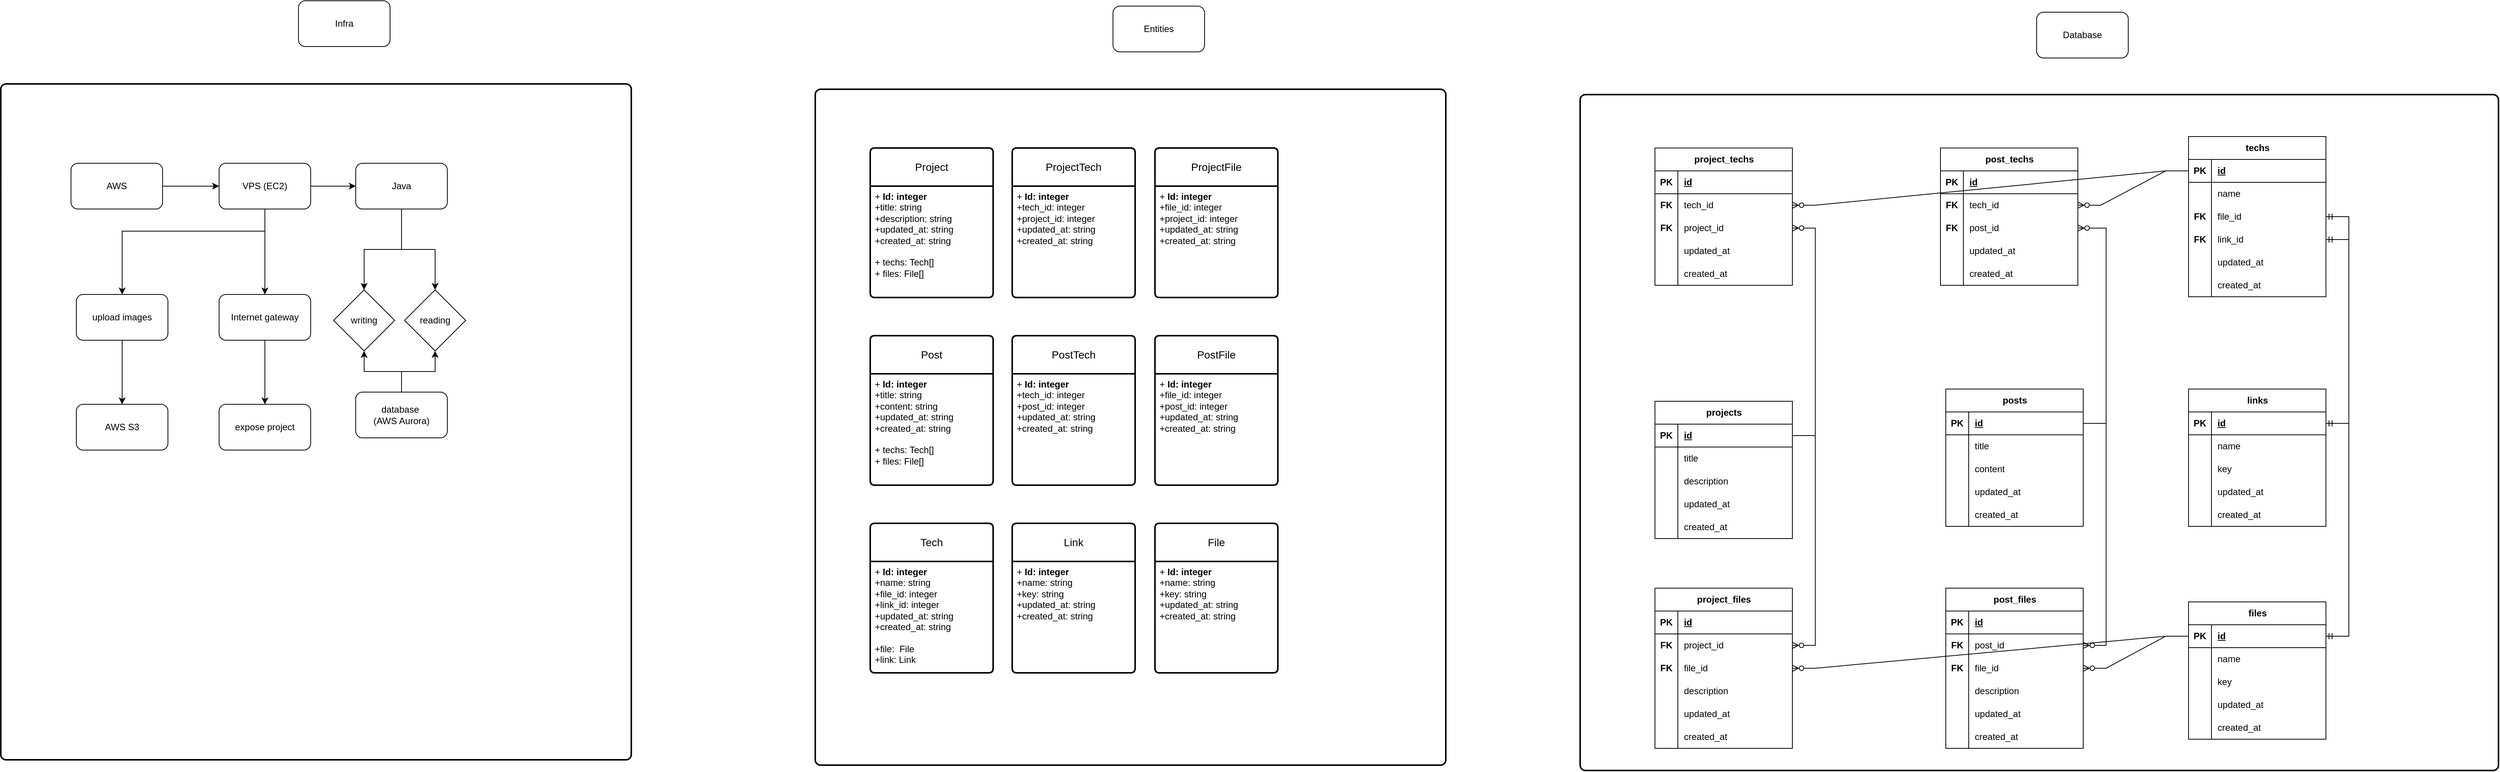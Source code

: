 <mxfile version="25.0.3">
  <diagram name="Page-1" id="_z4hEARb29UiYt7nlmqQ">
    <mxGraphModel dx="3099" dy="298" grid="0" gridSize="10" guides="1" tooltips="1" connect="1" arrows="1" fold="1" page="0" pageScale="1" pageWidth="2000" pageHeight="2000" math="0" shadow="0">
      <root>
        <mxCell id="0" />
        <mxCell id="1" parent="0" />
        <mxCell id="n62iOniBVel9ws6NyJ7N-192" value="" style="rounded=1;whiteSpace=wrap;html=1;absoluteArcSize=1;arcSize=14;strokeWidth=2;" parent="1" vertex="1">
          <mxGeometry x="-499" y="517" width="826" height="886" as="geometry" />
        </mxCell>
        <mxCell id="n62iOniBVel9ws6NyJ7N-135" value="" style="rounded=1;whiteSpace=wrap;html=1;absoluteArcSize=1;arcSize=14;strokeWidth=2;" parent="1" vertex="1">
          <mxGeometry x="503" y="524" width="1203" height="886" as="geometry" />
        </mxCell>
        <mxCell id="n62iOniBVel9ws6NyJ7N-1" value="Database" style="rounded=1;whiteSpace=wrap;html=1;" parent="1" vertex="1">
          <mxGeometry x="1101" y="416" width="120" height="60" as="geometry" />
        </mxCell>
        <mxCell id="n62iOniBVel9ws6NyJ7N-2" value="files" style="shape=table;startSize=30;container=1;collapsible=1;childLayout=tableLayout;fixedRows=1;rowLines=0;fontStyle=1;align=center;resizeLast=1;html=1;" parent="1" vertex="1">
          <mxGeometry x="1300" y="1189" width="180" height="180" as="geometry" />
        </mxCell>
        <mxCell id="n62iOniBVel9ws6NyJ7N-3" value="" style="shape=tableRow;horizontal=0;startSize=0;swimlaneHead=0;swimlaneBody=0;fillColor=none;collapsible=0;dropTarget=0;points=[[0,0.5],[1,0.5]];portConstraint=eastwest;top=0;left=0;right=0;bottom=1;" parent="n62iOniBVel9ws6NyJ7N-2" vertex="1">
          <mxGeometry y="30" width="180" height="30" as="geometry" />
        </mxCell>
        <mxCell id="n62iOniBVel9ws6NyJ7N-4" value="PK" style="shape=partialRectangle;connectable=0;fillColor=none;top=0;left=0;bottom=0;right=0;fontStyle=1;overflow=hidden;whiteSpace=wrap;html=1;" parent="n62iOniBVel9ws6NyJ7N-3" vertex="1">
          <mxGeometry width="30" height="30" as="geometry">
            <mxRectangle width="30" height="30" as="alternateBounds" />
          </mxGeometry>
        </mxCell>
        <mxCell id="n62iOniBVel9ws6NyJ7N-5" value="id" style="shape=partialRectangle;connectable=0;fillColor=none;top=0;left=0;bottom=0;right=0;align=left;spacingLeft=6;fontStyle=5;overflow=hidden;whiteSpace=wrap;html=1;" parent="n62iOniBVel9ws6NyJ7N-3" vertex="1">
          <mxGeometry x="30" width="150" height="30" as="geometry">
            <mxRectangle width="150" height="30" as="alternateBounds" />
          </mxGeometry>
        </mxCell>
        <mxCell id="n62iOniBVel9ws6NyJ7N-6" value="" style="shape=tableRow;horizontal=0;startSize=0;swimlaneHead=0;swimlaneBody=0;fillColor=none;collapsible=0;dropTarget=0;points=[[0,0.5],[1,0.5]];portConstraint=eastwest;top=0;left=0;right=0;bottom=0;" parent="n62iOniBVel9ws6NyJ7N-2" vertex="1">
          <mxGeometry y="60" width="180" height="30" as="geometry" />
        </mxCell>
        <mxCell id="n62iOniBVel9ws6NyJ7N-7" value="" style="shape=partialRectangle;connectable=0;fillColor=none;top=0;left=0;bottom=0;right=0;editable=1;overflow=hidden;whiteSpace=wrap;html=1;" parent="n62iOniBVel9ws6NyJ7N-6" vertex="1">
          <mxGeometry width="30" height="30" as="geometry">
            <mxRectangle width="30" height="30" as="alternateBounds" />
          </mxGeometry>
        </mxCell>
        <mxCell id="n62iOniBVel9ws6NyJ7N-8" value="name" style="shape=partialRectangle;connectable=0;fillColor=none;top=0;left=0;bottom=0;right=0;align=left;spacingLeft=6;overflow=hidden;whiteSpace=wrap;html=1;" parent="n62iOniBVel9ws6NyJ7N-6" vertex="1">
          <mxGeometry x="30" width="150" height="30" as="geometry">
            <mxRectangle width="150" height="30" as="alternateBounds" />
          </mxGeometry>
        </mxCell>
        <mxCell id="n62iOniBVel9ws6NyJ7N-9" value="" style="shape=tableRow;horizontal=0;startSize=0;swimlaneHead=0;swimlaneBody=0;fillColor=none;collapsible=0;dropTarget=0;points=[[0,0.5],[1,0.5]];portConstraint=eastwest;top=0;left=0;right=0;bottom=0;" parent="n62iOniBVel9ws6NyJ7N-2" vertex="1">
          <mxGeometry y="90" width="180" height="30" as="geometry" />
        </mxCell>
        <mxCell id="n62iOniBVel9ws6NyJ7N-10" value="" style="shape=partialRectangle;connectable=0;fillColor=none;top=0;left=0;bottom=0;right=0;editable=1;overflow=hidden;whiteSpace=wrap;html=1;" parent="n62iOniBVel9ws6NyJ7N-9" vertex="1">
          <mxGeometry width="30" height="30" as="geometry">
            <mxRectangle width="30" height="30" as="alternateBounds" />
          </mxGeometry>
        </mxCell>
        <mxCell id="n62iOniBVel9ws6NyJ7N-11" value="key" style="shape=partialRectangle;connectable=0;fillColor=none;top=0;left=0;bottom=0;right=0;align=left;spacingLeft=6;overflow=hidden;whiteSpace=wrap;html=1;" parent="n62iOniBVel9ws6NyJ7N-9" vertex="1">
          <mxGeometry x="30" width="150" height="30" as="geometry">
            <mxRectangle width="150" height="30" as="alternateBounds" />
          </mxGeometry>
        </mxCell>
        <mxCell id="n62iOniBVel9ws6NyJ7N-12" value="" style="shape=tableRow;horizontal=0;startSize=0;swimlaneHead=0;swimlaneBody=0;fillColor=none;collapsible=0;dropTarget=0;points=[[0,0.5],[1,0.5]];portConstraint=eastwest;top=0;left=0;right=0;bottom=0;" parent="n62iOniBVel9ws6NyJ7N-2" vertex="1">
          <mxGeometry y="120" width="180" height="30" as="geometry" />
        </mxCell>
        <mxCell id="n62iOniBVel9ws6NyJ7N-13" value="" style="shape=partialRectangle;connectable=0;fillColor=none;top=0;left=0;bottom=0;right=0;editable=1;overflow=hidden;whiteSpace=wrap;html=1;" parent="n62iOniBVel9ws6NyJ7N-12" vertex="1">
          <mxGeometry width="30" height="30" as="geometry">
            <mxRectangle width="30" height="30" as="alternateBounds" />
          </mxGeometry>
        </mxCell>
        <mxCell id="n62iOniBVel9ws6NyJ7N-14" value="updated_at" style="shape=partialRectangle;connectable=0;fillColor=none;top=0;left=0;bottom=0;right=0;align=left;spacingLeft=6;overflow=hidden;whiteSpace=wrap;html=1;" parent="n62iOniBVel9ws6NyJ7N-12" vertex="1">
          <mxGeometry x="30" width="150" height="30" as="geometry">
            <mxRectangle width="150" height="30" as="alternateBounds" />
          </mxGeometry>
        </mxCell>
        <mxCell id="n62iOniBVel9ws6NyJ7N-15" value="" style="shape=tableRow;horizontal=0;startSize=0;swimlaneHead=0;swimlaneBody=0;fillColor=none;collapsible=0;dropTarget=0;points=[[0,0.5],[1,0.5]];portConstraint=eastwest;top=0;left=0;right=0;bottom=0;" parent="n62iOniBVel9ws6NyJ7N-2" vertex="1">
          <mxGeometry y="150" width="180" height="30" as="geometry" />
        </mxCell>
        <mxCell id="n62iOniBVel9ws6NyJ7N-16" value="" style="shape=partialRectangle;connectable=0;fillColor=none;top=0;left=0;bottom=0;right=0;editable=1;overflow=hidden;whiteSpace=wrap;html=1;" parent="n62iOniBVel9ws6NyJ7N-15" vertex="1">
          <mxGeometry width="30" height="30" as="geometry">
            <mxRectangle width="30" height="30" as="alternateBounds" />
          </mxGeometry>
        </mxCell>
        <mxCell id="n62iOniBVel9ws6NyJ7N-17" value="created_at" style="shape=partialRectangle;connectable=0;fillColor=none;top=0;left=0;bottom=0;right=0;align=left;spacingLeft=6;overflow=hidden;whiteSpace=wrap;html=1;" parent="n62iOniBVel9ws6NyJ7N-15" vertex="1">
          <mxGeometry x="30" width="150" height="30" as="geometry">
            <mxRectangle width="150" height="30" as="alternateBounds" />
          </mxGeometry>
        </mxCell>
        <mxCell id="n62iOniBVel9ws6NyJ7N-18" value="links" style="shape=table;startSize=30;container=1;collapsible=1;childLayout=tableLayout;fixedRows=1;rowLines=0;fontStyle=1;align=center;resizeLast=1;html=1;" parent="1" vertex="1">
          <mxGeometry x="1300" y="910" width="180" height="180" as="geometry" />
        </mxCell>
        <mxCell id="n62iOniBVel9ws6NyJ7N-19" value="" style="shape=tableRow;horizontal=0;startSize=0;swimlaneHead=0;swimlaneBody=0;fillColor=none;collapsible=0;dropTarget=0;points=[[0,0.5],[1,0.5]];portConstraint=eastwest;top=0;left=0;right=0;bottom=1;" parent="n62iOniBVel9ws6NyJ7N-18" vertex="1">
          <mxGeometry y="30" width="180" height="30" as="geometry" />
        </mxCell>
        <mxCell id="n62iOniBVel9ws6NyJ7N-20" value="PK" style="shape=partialRectangle;connectable=0;fillColor=none;top=0;left=0;bottom=0;right=0;fontStyle=1;overflow=hidden;whiteSpace=wrap;html=1;" parent="n62iOniBVel9ws6NyJ7N-19" vertex="1">
          <mxGeometry width="30" height="30" as="geometry">
            <mxRectangle width="30" height="30" as="alternateBounds" />
          </mxGeometry>
        </mxCell>
        <mxCell id="n62iOniBVel9ws6NyJ7N-21" value="id" style="shape=partialRectangle;connectable=0;fillColor=none;top=0;left=0;bottom=0;right=0;align=left;spacingLeft=6;fontStyle=5;overflow=hidden;whiteSpace=wrap;html=1;" parent="n62iOniBVel9ws6NyJ7N-19" vertex="1">
          <mxGeometry x="30" width="150" height="30" as="geometry">
            <mxRectangle width="150" height="30" as="alternateBounds" />
          </mxGeometry>
        </mxCell>
        <mxCell id="n62iOniBVel9ws6NyJ7N-22" value="" style="shape=tableRow;horizontal=0;startSize=0;swimlaneHead=0;swimlaneBody=0;fillColor=none;collapsible=0;dropTarget=0;points=[[0,0.5],[1,0.5]];portConstraint=eastwest;top=0;left=0;right=0;bottom=0;" parent="n62iOniBVel9ws6NyJ7N-18" vertex="1">
          <mxGeometry y="60" width="180" height="30" as="geometry" />
        </mxCell>
        <mxCell id="n62iOniBVel9ws6NyJ7N-23" value="" style="shape=partialRectangle;connectable=0;fillColor=none;top=0;left=0;bottom=0;right=0;editable=1;overflow=hidden;whiteSpace=wrap;html=1;" parent="n62iOniBVel9ws6NyJ7N-22" vertex="1">
          <mxGeometry width="30" height="30" as="geometry">
            <mxRectangle width="30" height="30" as="alternateBounds" />
          </mxGeometry>
        </mxCell>
        <mxCell id="n62iOniBVel9ws6NyJ7N-24" value="name" style="shape=partialRectangle;connectable=0;fillColor=none;top=0;left=0;bottom=0;right=0;align=left;spacingLeft=6;overflow=hidden;whiteSpace=wrap;html=1;" parent="n62iOniBVel9ws6NyJ7N-22" vertex="1">
          <mxGeometry x="30" width="150" height="30" as="geometry">
            <mxRectangle width="150" height="30" as="alternateBounds" />
          </mxGeometry>
        </mxCell>
        <mxCell id="n62iOniBVel9ws6NyJ7N-25" value="" style="shape=tableRow;horizontal=0;startSize=0;swimlaneHead=0;swimlaneBody=0;fillColor=none;collapsible=0;dropTarget=0;points=[[0,0.5],[1,0.5]];portConstraint=eastwest;top=0;left=0;right=0;bottom=0;" parent="n62iOniBVel9ws6NyJ7N-18" vertex="1">
          <mxGeometry y="90" width="180" height="30" as="geometry" />
        </mxCell>
        <mxCell id="n62iOniBVel9ws6NyJ7N-26" value="" style="shape=partialRectangle;connectable=0;fillColor=none;top=0;left=0;bottom=0;right=0;editable=1;overflow=hidden;whiteSpace=wrap;html=1;" parent="n62iOniBVel9ws6NyJ7N-25" vertex="1">
          <mxGeometry width="30" height="30" as="geometry">
            <mxRectangle width="30" height="30" as="alternateBounds" />
          </mxGeometry>
        </mxCell>
        <mxCell id="n62iOniBVel9ws6NyJ7N-27" value="key" style="shape=partialRectangle;connectable=0;fillColor=none;top=0;left=0;bottom=0;right=0;align=left;spacingLeft=6;overflow=hidden;whiteSpace=wrap;html=1;" parent="n62iOniBVel9ws6NyJ7N-25" vertex="1">
          <mxGeometry x="30" width="150" height="30" as="geometry">
            <mxRectangle width="150" height="30" as="alternateBounds" />
          </mxGeometry>
        </mxCell>
        <mxCell id="n62iOniBVel9ws6NyJ7N-28" value="" style="shape=tableRow;horizontal=0;startSize=0;swimlaneHead=0;swimlaneBody=0;fillColor=none;collapsible=0;dropTarget=0;points=[[0,0.5],[1,0.5]];portConstraint=eastwest;top=0;left=0;right=0;bottom=0;" parent="n62iOniBVel9ws6NyJ7N-18" vertex="1">
          <mxGeometry y="120" width="180" height="30" as="geometry" />
        </mxCell>
        <mxCell id="n62iOniBVel9ws6NyJ7N-29" value="" style="shape=partialRectangle;connectable=0;fillColor=none;top=0;left=0;bottom=0;right=0;editable=1;overflow=hidden;whiteSpace=wrap;html=1;" parent="n62iOniBVel9ws6NyJ7N-28" vertex="1">
          <mxGeometry width="30" height="30" as="geometry">
            <mxRectangle width="30" height="30" as="alternateBounds" />
          </mxGeometry>
        </mxCell>
        <mxCell id="n62iOniBVel9ws6NyJ7N-30" value="updated_at" style="shape=partialRectangle;connectable=0;fillColor=none;top=0;left=0;bottom=0;right=0;align=left;spacingLeft=6;overflow=hidden;whiteSpace=wrap;html=1;" parent="n62iOniBVel9ws6NyJ7N-28" vertex="1">
          <mxGeometry x="30" width="150" height="30" as="geometry">
            <mxRectangle width="150" height="30" as="alternateBounds" />
          </mxGeometry>
        </mxCell>
        <mxCell id="n62iOniBVel9ws6NyJ7N-31" value="" style="shape=tableRow;horizontal=0;startSize=0;swimlaneHead=0;swimlaneBody=0;fillColor=none;collapsible=0;dropTarget=0;points=[[0,0.5],[1,0.5]];portConstraint=eastwest;top=0;left=0;right=0;bottom=0;" parent="n62iOniBVel9ws6NyJ7N-18" vertex="1">
          <mxGeometry y="150" width="180" height="30" as="geometry" />
        </mxCell>
        <mxCell id="n62iOniBVel9ws6NyJ7N-32" value="" style="shape=partialRectangle;connectable=0;fillColor=none;top=0;left=0;bottom=0;right=0;editable=1;overflow=hidden;whiteSpace=wrap;html=1;" parent="n62iOniBVel9ws6NyJ7N-31" vertex="1">
          <mxGeometry width="30" height="30" as="geometry">
            <mxRectangle width="30" height="30" as="alternateBounds" />
          </mxGeometry>
        </mxCell>
        <mxCell id="n62iOniBVel9ws6NyJ7N-33" value="created_at" style="shape=partialRectangle;connectable=0;fillColor=none;top=0;left=0;bottom=0;right=0;align=left;spacingLeft=6;overflow=hidden;whiteSpace=wrap;html=1;" parent="n62iOniBVel9ws6NyJ7N-31" vertex="1">
          <mxGeometry x="30" width="150" height="30" as="geometry">
            <mxRectangle width="150" height="30" as="alternateBounds" />
          </mxGeometry>
        </mxCell>
        <mxCell id="n62iOniBVel9ws6NyJ7N-34" value="techs" style="shape=table;startSize=30;container=1;collapsible=1;childLayout=tableLayout;fixedRows=1;rowLines=0;fontStyle=1;align=center;resizeLast=1;html=1;" parent="1" vertex="1">
          <mxGeometry x="1300" y="579" width="180" height="210" as="geometry" />
        </mxCell>
        <mxCell id="n62iOniBVel9ws6NyJ7N-35" value="" style="shape=tableRow;horizontal=0;startSize=0;swimlaneHead=0;swimlaneBody=0;fillColor=none;collapsible=0;dropTarget=0;points=[[0,0.5],[1,0.5]];portConstraint=eastwest;top=0;left=0;right=0;bottom=1;" parent="n62iOniBVel9ws6NyJ7N-34" vertex="1">
          <mxGeometry y="30" width="180" height="30" as="geometry" />
        </mxCell>
        <mxCell id="n62iOniBVel9ws6NyJ7N-36" value="PK" style="shape=partialRectangle;connectable=0;fillColor=none;top=0;left=0;bottom=0;right=0;fontStyle=1;overflow=hidden;whiteSpace=wrap;html=1;" parent="n62iOniBVel9ws6NyJ7N-35" vertex="1">
          <mxGeometry width="30" height="30" as="geometry">
            <mxRectangle width="30" height="30" as="alternateBounds" />
          </mxGeometry>
        </mxCell>
        <mxCell id="n62iOniBVel9ws6NyJ7N-37" value="id" style="shape=partialRectangle;connectable=0;fillColor=none;top=0;left=0;bottom=0;right=0;align=left;spacingLeft=6;fontStyle=5;overflow=hidden;whiteSpace=wrap;html=1;" parent="n62iOniBVel9ws6NyJ7N-35" vertex="1">
          <mxGeometry x="30" width="150" height="30" as="geometry">
            <mxRectangle width="150" height="30" as="alternateBounds" />
          </mxGeometry>
        </mxCell>
        <mxCell id="n62iOniBVel9ws6NyJ7N-38" value="" style="shape=tableRow;horizontal=0;startSize=0;swimlaneHead=0;swimlaneBody=0;fillColor=none;collapsible=0;dropTarget=0;points=[[0,0.5],[1,0.5]];portConstraint=eastwest;top=0;left=0;right=0;bottom=0;" parent="n62iOniBVel9ws6NyJ7N-34" vertex="1">
          <mxGeometry y="60" width="180" height="30" as="geometry" />
        </mxCell>
        <mxCell id="n62iOniBVel9ws6NyJ7N-39" value="" style="shape=partialRectangle;connectable=0;fillColor=none;top=0;left=0;bottom=0;right=0;editable=1;overflow=hidden;whiteSpace=wrap;html=1;" parent="n62iOniBVel9ws6NyJ7N-38" vertex="1">
          <mxGeometry width="30" height="30" as="geometry">
            <mxRectangle width="30" height="30" as="alternateBounds" />
          </mxGeometry>
        </mxCell>
        <mxCell id="n62iOniBVel9ws6NyJ7N-40" value="name" style="shape=partialRectangle;connectable=0;fillColor=none;top=0;left=0;bottom=0;right=0;align=left;spacingLeft=6;overflow=hidden;whiteSpace=wrap;html=1;" parent="n62iOniBVel9ws6NyJ7N-38" vertex="1">
          <mxGeometry x="30" width="150" height="30" as="geometry">
            <mxRectangle width="150" height="30" as="alternateBounds" />
          </mxGeometry>
        </mxCell>
        <mxCell id="n62iOniBVel9ws6NyJ7N-41" value="" style="shape=tableRow;horizontal=0;startSize=0;swimlaneHead=0;swimlaneBody=0;fillColor=none;collapsible=0;dropTarget=0;points=[[0,0.5],[1,0.5]];portConstraint=eastwest;top=0;left=0;right=0;bottom=0;" parent="n62iOniBVel9ws6NyJ7N-34" vertex="1">
          <mxGeometry y="90" width="180" height="30" as="geometry" />
        </mxCell>
        <mxCell id="n62iOniBVel9ws6NyJ7N-42" value="&lt;b&gt;FK&lt;/b&gt;" style="shape=partialRectangle;connectable=0;fillColor=none;top=0;left=0;bottom=0;right=0;editable=1;overflow=hidden;whiteSpace=wrap;html=1;" parent="n62iOniBVel9ws6NyJ7N-41" vertex="1">
          <mxGeometry width="30" height="30" as="geometry">
            <mxRectangle width="30" height="30" as="alternateBounds" />
          </mxGeometry>
        </mxCell>
        <mxCell id="n62iOniBVel9ws6NyJ7N-43" value="file_id" style="shape=partialRectangle;connectable=0;fillColor=none;top=0;left=0;bottom=0;right=0;align=left;spacingLeft=6;overflow=hidden;whiteSpace=wrap;html=1;" parent="n62iOniBVel9ws6NyJ7N-41" vertex="1">
          <mxGeometry x="30" width="150" height="30" as="geometry">
            <mxRectangle width="150" height="30" as="alternateBounds" />
          </mxGeometry>
        </mxCell>
        <mxCell id="n62iOniBVel9ws6NyJ7N-50" value="" style="shape=tableRow;horizontal=0;startSize=0;swimlaneHead=0;swimlaneBody=0;fillColor=none;collapsible=0;dropTarget=0;points=[[0,0.5],[1,0.5]];portConstraint=eastwest;top=0;left=0;right=0;bottom=0;" parent="n62iOniBVel9ws6NyJ7N-34" vertex="1">
          <mxGeometry y="120" width="180" height="30" as="geometry" />
        </mxCell>
        <mxCell id="n62iOniBVel9ws6NyJ7N-51" value="&lt;b&gt;FK&lt;/b&gt;" style="shape=partialRectangle;connectable=0;fillColor=none;top=0;left=0;bottom=0;right=0;editable=1;overflow=hidden;whiteSpace=wrap;html=1;" parent="n62iOniBVel9ws6NyJ7N-50" vertex="1">
          <mxGeometry width="30" height="30" as="geometry">
            <mxRectangle width="30" height="30" as="alternateBounds" />
          </mxGeometry>
        </mxCell>
        <mxCell id="n62iOniBVel9ws6NyJ7N-52" value="link_id" style="shape=partialRectangle;connectable=0;fillColor=none;top=0;left=0;bottom=0;right=0;align=left;spacingLeft=6;overflow=hidden;whiteSpace=wrap;html=1;" parent="n62iOniBVel9ws6NyJ7N-50" vertex="1">
          <mxGeometry x="30" width="150" height="30" as="geometry">
            <mxRectangle width="150" height="30" as="alternateBounds" />
          </mxGeometry>
        </mxCell>
        <mxCell id="n62iOniBVel9ws6NyJ7N-44" value="" style="shape=tableRow;horizontal=0;startSize=0;swimlaneHead=0;swimlaneBody=0;fillColor=none;collapsible=0;dropTarget=0;points=[[0,0.5],[1,0.5]];portConstraint=eastwest;top=0;left=0;right=0;bottom=0;" parent="n62iOniBVel9ws6NyJ7N-34" vertex="1">
          <mxGeometry y="150" width="180" height="30" as="geometry" />
        </mxCell>
        <mxCell id="n62iOniBVel9ws6NyJ7N-45" value="" style="shape=partialRectangle;connectable=0;fillColor=none;top=0;left=0;bottom=0;right=0;editable=1;overflow=hidden;whiteSpace=wrap;html=1;" parent="n62iOniBVel9ws6NyJ7N-44" vertex="1">
          <mxGeometry width="30" height="30" as="geometry">
            <mxRectangle width="30" height="30" as="alternateBounds" />
          </mxGeometry>
        </mxCell>
        <mxCell id="n62iOniBVel9ws6NyJ7N-46" value="updated_at" style="shape=partialRectangle;connectable=0;fillColor=none;top=0;left=0;bottom=0;right=0;align=left;spacingLeft=6;overflow=hidden;whiteSpace=wrap;html=1;" parent="n62iOniBVel9ws6NyJ7N-44" vertex="1">
          <mxGeometry x="30" width="150" height="30" as="geometry">
            <mxRectangle width="150" height="30" as="alternateBounds" />
          </mxGeometry>
        </mxCell>
        <mxCell id="n62iOniBVel9ws6NyJ7N-47" value="" style="shape=tableRow;horizontal=0;startSize=0;swimlaneHead=0;swimlaneBody=0;fillColor=none;collapsible=0;dropTarget=0;points=[[0,0.5],[1,0.5]];portConstraint=eastwest;top=0;left=0;right=0;bottom=0;" parent="n62iOniBVel9ws6NyJ7N-34" vertex="1">
          <mxGeometry y="180" width="180" height="30" as="geometry" />
        </mxCell>
        <mxCell id="n62iOniBVel9ws6NyJ7N-48" value="" style="shape=partialRectangle;connectable=0;fillColor=none;top=0;left=0;bottom=0;right=0;editable=1;overflow=hidden;whiteSpace=wrap;html=1;" parent="n62iOniBVel9ws6NyJ7N-47" vertex="1">
          <mxGeometry width="30" height="30" as="geometry">
            <mxRectangle width="30" height="30" as="alternateBounds" />
          </mxGeometry>
        </mxCell>
        <mxCell id="n62iOniBVel9ws6NyJ7N-49" value="created_at" style="shape=partialRectangle;connectable=0;fillColor=none;top=0;left=0;bottom=0;right=0;align=left;spacingLeft=6;overflow=hidden;whiteSpace=wrap;html=1;" parent="n62iOniBVel9ws6NyJ7N-47" vertex="1">
          <mxGeometry x="30" width="150" height="30" as="geometry">
            <mxRectangle width="150" height="30" as="alternateBounds" />
          </mxGeometry>
        </mxCell>
        <mxCell id="n62iOniBVel9ws6NyJ7N-60" value="projects" style="shape=table;startSize=30;container=1;collapsible=1;childLayout=tableLayout;fixedRows=1;rowLines=0;fontStyle=1;align=center;resizeLast=1;html=1;" parent="1" vertex="1">
          <mxGeometry x="601" y="926" width="180" height="180" as="geometry" />
        </mxCell>
        <mxCell id="n62iOniBVel9ws6NyJ7N-61" value="" style="shape=tableRow;horizontal=0;startSize=0;swimlaneHead=0;swimlaneBody=0;fillColor=none;collapsible=0;dropTarget=0;points=[[0,0.5],[1,0.5]];portConstraint=eastwest;top=0;left=0;right=0;bottom=1;" parent="n62iOniBVel9ws6NyJ7N-60" vertex="1">
          <mxGeometry y="30" width="180" height="30" as="geometry" />
        </mxCell>
        <mxCell id="n62iOniBVel9ws6NyJ7N-62" value="PK" style="shape=partialRectangle;connectable=0;fillColor=none;top=0;left=0;bottom=0;right=0;fontStyle=1;overflow=hidden;whiteSpace=wrap;html=1;" parent="n62iOniBVel9ws6NyJ7N-61" vertex="1">
          <mxGeometry width="30" height="30" as="geometry">
            <mxRectangle width="30" height="30" as="alternateBounds" />
          </mxGeometry>
        </mxCell>
        <mxCell id="n62iOniBVel9ws6NyJ7N-63" value="id" style="shape=partialRectangle;connectable=0;fillColor=none;top=0;left=0;bottom=0;right=0;align=left;spacingLeft=6;fontStyle=5;overflow=hidden;whiteSpace=wrap;html=1;" parent="n62iOniBVel9ws6NyJ7N-61" vertex="1">
          <mxGeometry x="30" width="150" height="30" as="geometry">
            <mxRectangle width="150" height="30" as="alternateBounds" />
          </mxGeometry>
        </mxCell>
        <mxCell id="n62iOniBVel9ws6NyJ7N-64" value="" style="shape=tableRow;horizontal=0;startSize=0;swimlaneHead=0;swimlaneBody=0;fillColor=none;collapsible=0;dropTarget=0;points=[[0,0.5],[1,0.5]];portConstraint=eastwest;top=0;left=0;right=0;bottom=0;" parent="n62iOniBVel9ws6NyJ7N-60" vertex="1">
          <mxGeometry y="60" width="180" height="30" as="geometry" />
        </mxCell>
        <mxCell id="n62iOniBVel9ws6NyJ7N-65" value="" style="shape=partialRectangle;connectable=0;fillColor=none;top=0;left=0;bottom=0;right=0;editable=1;overflow=hidden;whiteSpace=wrap;html=1;" parent="n62iOniBVel9ws6NyJ7N-64" vertex="1">
          <mxGeometry width="30" height="30" as="geometry">
            <mxRectangle width="30" height="30" as="alternateBounds" />
          </mxGeometry>
        </mxCell>
        <mxCell id="n62iOniBVel9ws6NyJ7N-66" value="title" style="shape=partialRectangle;connectable=0;fillColor=none;top=0;left=0;bottom=0;right=0;align=left;spacingLeft=6;overflow=hidden;whiteSpace=wrap;html=1;" parent="n62iOniBVel9ws6NyJ7N-64" vertex="1">
          <mxGeometry x="30" width="150" height="30" as="geometry">
            <mxRectangle width="150" height="30" as="alternateBounds" />
          </mxGeometry>
        </mxCell>
        <mxCell id="n62iOniBVel9ws6NyJ7N-67" value="" style="shape=tableRow;horizontal=0;startSize=0;swimlaneHead=0;swimlaneBody=0;fillColor=none;collapsible=0;dropTarget=0;points=[[0,0.5],[1,0.5]];portConstraint=eastwest;top=0;left=0;right=0;bottom=0;" parent="n62iOniBVel9ws6NyJ7N-60" vertex="1">
          <mxGeometry y="90" width="180" height="30" as="geometry" />
        </mxCell>
        <mxCell id="n62iOniBVel9ws6NyJ7N-68" value="" style="shape=partialRectangle;connectable=0;fillColor=none;top=0;left=0;bottom=0;right=0;editable=1;overflow=hidden;whiteSpace=wrap;html=1;" parent="n62iOniBVel9ws6NyJ7N-67" vertex="1">
          <mxGeometry width="30" height="30" as="geometry">
            <mxRectangle width="30" height="30" as="alternateBounds" />
          </mxGeometry>
        </mxCell>
        <mxCell id="n62iOniBVel9ws6NyJ7N-69" value="description" style="shape=partialRectangle;connectable=0;fillColor=none;top=0;left=0;bottom=0;right=0;align=left;spacingLeft=6;overflow=hidden;whiteSpace=wrap;html=1;" parent="n62iOniBVel9ws6NyJ7N-67" vertex="1">
          <mxGeometry x="30" width="150" height="30" as="geometry">
            <mxRectangle width="150" height="30" as="alternateBounds" />
          </mxGeometry>
        </mxCell>
        <mxCell id="n62iOniBVel9ws6NyJ7N-73" value="" style="shape=tableRow;horizontal=0;startSize=0;swimlaneHead=0;swimlaneBody=0;fillColor=none;collapsible=0;dropTarget=0;points=[[0,0.5],[1,0.5]];portConstraint=eastwest;top=0;left=0;right=0;bottom=0;" parent="n62iOniBVel9ws6NyJ7N-60" vertex="1">
          <mxGeometry y="120" width="180" height="30" as="geometry" />
        </mxCell>
        <mxCell id="n62iOniBVel9ws6NyJ7N-74" value="" style="shape=partialRectangle;connectable=0;fillColor=none;top=0;left=0;bottom=0;right=0;editable=1;overflow=hidden;whiteSpace=wrap;html=1;" parent="n62iOniBVel9ws6NyJ7N-73" vertex="1">
          <mxGeometry width="30" height="30" as="geometry">
            <mxRectangle width="30" height="30" as="alternateBounds" />
          </mxGeometry>
        </mxCell>
        <mxCell id="n62iOniBVel9ws6NyJ7N-75" value="updated_at" style="shape=partialRectangle;connectable=0;fillColor=none;top=0;left=0;bottom=0;right=0;align=left;spacingLeft=6;overflow=hidden;whiteSpace=wrap;html=1;" parent="n62iOniBVel9ws6NyJ7N-73" vertex="1">
          <mxGeometry x="30" width="150" height="30" as="geometry">
            <mxRectangle width="150" height="30" as="alternateBounds" />
          </mxGeometry>
        </mxCell>
        <mxCell id="n62iOniBVel9ws6NyJ7N-76" value="" style="shape=tableRow;horizontal=0;startSize=0;swimlaneHead=0;swimlaneBody=0;fillColor=none;collapsible=0;dropTarget=0;points=[[0,0.5],[1,0.5]];portConstraint=eastwest;top=0;left=0;right=0;bottom=0;" parent="n62iOniBVel9ws6NyJ7N-60" vertex="1">
          <mxGeometry y="150" width="180" height="30" as="geometry" />
        </mxCell>
        <mxCell id="n62iOniBVel9ws6NyJ7N-77" value="" style="shape=partialRectangle;connectable=0;fillColor=none;top=0;left=0;bottom=0;right=0;editable=1;overflow=hidden;whiteSpace=wrap;html=1;" parent="n62iOniBVel9ws6NyJ7N-76" vertex="1">
          <mxGeometry width="30" height="30" as="geometry">
            <mxRectangle width="30" height="30" as="alternateBounds" />
          </mxGeometry>
        </mxCell>
        <mxCell id="n62iOniBVel9ws6NyJ7N-78" value="created_at" style="shape=partialRectangle;connectable=0;fillColor=none;top=0;left=0;bottom=0;right=0;align=left;spacingLeft=6;overflow=hidden;whiteSpace=wrap;html=1;" parent="n62iOniBVel9ws6NyJ7N-76" vertex="1">
          <mxGeometry x="30" width="150" height="30" as="geometry">
            <mxRectangle width="150" height="30" as="alternateBounds" />
          </mxGeometry>
        </mxCell>
        <mxCell id="n62iOniBVel9ws6NyJ7N-79" value="project_files" style="shape=table;startSize=30;container=1;collapsible=1;childLayout=tableLayout;fixedRows=1;rowLines=0;fontStyle=1;align=center;resizeLast=1;html=1;" parent="1" vertex="1">
          <mxGeometry x="601" y="1171" width="180" height="210" as="geometry" />
        </mxCell>
        <mxCell id="n62iOniBVel9ws6NyJ7N-80" value="" style="shape=tableRow;horizontal=0;startSize=0;swimlaneHead=0;swimlaneBody=0;fillColor=none;collapsible=0;dropTarget=0;points=[[0,0.5],[1,0.5]];portConstraint=eastwest;top=0;left=0;right=0;bottom=1;" parent="n62iOniBVel9ws6NyJ7N-79" vertex="1">
          <mxGeometry y="30" width="180" height="30" as="geometry" />
        </mxCell>
        <mxCell id="n62iOniBVel9ws6NyJ7N-81" value="PK" style="shape=partialRectangle;connectable=0;fillColor=none;top=0;left=0;bottom=0;right=0;fontStyle=1;overflow=hidden;whiteSpace=wrap;html=1;" parent="n62iOniBVel9ws6NyJ7N-80" vertex="1">
          <mxGeometry width="30" height="30" as="geometry">
            <mxRectangle width="30" height="30" as="alternateBounds" />
          </mxGeometry>
        </mxCell>
        <mxCell id="n62iOniBVel9ws6NyJ7N-82" value="id" style="shape=partialRectangle;connectable=0;fillColor=none;top=0;left=0;bottom=0;right=0;align=left;spacingLeft=6;fontStyle=5;overflow=hidden;whiteSpace=wrap;html=1;" parent="n62iOniBVel9ws6NyJ7N-80" vertex="1">
          <mxGeometry x="30" width="150" height="30" as="geometry">
            <mxRectangle width="150" height="30" as="alternateBounds" />
          </mxGeometry>
        </mxCell>
        <mxCell id="n62iOniBVel9ws6NyJ7N-83" value="" style="shape=tableRow;horizontal=0;startSize=0;swimlaneHead=0;swimlaneBody=0;fillColor=none;collapsible=0;dropTarget=0;points=[[0,0.5],[1,0.5]];portConstraint=eastwest;top=0;left=0;right=0;bottom=0;" parent="n62iOniBVel9ws6NyJ7N-79" vertex="1">
          <mxGeometry y="60" width="180" height="30" as="geometry" />
        </mxCell>
        <mxCell id="n62iOniBVel9ws6NyJ7N-84" value="&lt;b&gt;FK&lt;/b&gt;" style="shape=partialRectangle;connectable=0;fillColor=none;top=0;left=0;bottom=0;right=0;editable=1;overflow=hidden;whiteSpace=wrap;html=1;" parent="n62iOniBVel9ws6NyJ7N-83" vertex="1">
          <mxGeometry width="30" height="30" as="geometry">
            <mxRectangle width="30" height="30" as="alternateBounds" />
          </mxGeometry>
        </mxCell>
        <mxCell id="n62iOniBVel9ws6NyJ7N-85" value="project_id" style="shape=partialRectangle;connectable=0;fillColor=none;top=0;left=0;bottom=0;right=0;align=left;spacingLeft=6;overflow=hidden;whiteSpace=wrap;html=1;" parent="n62iOniBVel9ws6NyJ7N-83" vertex="1">
          <mxGeometry x="30" width="150" height="30" as="geometry">
            <mxRectangle width="150" height="30" as="alternateBounds" />
          </mxGeometry>
        </mxCell>
        <mxCell id="n62iOniBVel9ws6NyJ7N-136" value="" style="shape=tableRow;horizontal=0;startSize=0;swimlaneHead=0;swimlaneBody=0;fillColor=none;collapsible=0;dropTarget=0;points=[[0,0.5],[1,0.5]];portConstraint=eastwest;top=0;left=0;right=0;bottom=0;" parent="n62iOniBVel9ws6NyJ7N-79" vertex="1">
          <mxGeometry y="90" width="180" height="30" as="geometry" />
        </mxCell>
        <mxCell id="n62iOniBVel9ws6NyJ7N-137" value="&lt;b&gt;FK&lt;/b&gt;" style="shape=partialRectangle;connectable=0;fillColor=none;top=0;left=0;bottom=0;right=0;editable=1;overflow=hidden;whiteSpace=wrap;html=1;" parent="n62iOniBVel9ws6NyJ7N-136" vertex="1">
          <mxGeometry width="30" height="30" as="geometry">
            <mxRectangle width="30" height="30" as="alternateBounds" />
          </mxGeometry>
        </mxCell>
        <mxCell id="n62iOniBVel9ws6NyJ7N-138" value="file_id" style="shape=partialRectangle;connectable=0;fillColor=none;top=0;left=0;bottom=0;right=0;align=left;spacingLeft=6;overflow=hidden;whiteSpace=wrap;html=1;" parent="n62iOniBVel9ws6NyJ7N-136" vertex="1">
          <mxGeometry x="30" width="150" height="30" as="geometry">
            <mxRectangle width="150" height="30" as="alternateBounds" />
          </mxGeometry>
        </mxCell>
        <mxCell id="n62iOniBVel9ws6NyJ7N-86" value="" style="shape=tableRow;horizontal=0;startSize=0;swimlaneHead=0;swimlaneBody=0;fillColor=none;collapsible=0;dropTarget=0;points=[[0,0.5],[1,0.5]];portConstraint=eastwest;top=0;left=0;right=0;bottom=0;" parent="n62iOniBVel9ws6NyJ7N-79" vertex="1">
          <mxGeometry y="120" width="180" height="30" as="geometry" />
        </mxCell>
        <mxCell id="n62iOniBVel9ws6NyJ7N-87" value="" style="shape=partialRectangle;connectable=0;fillColor=none;top=0;left=0;bottom=0;right=0;editable=1;overflow=hidden;whiteSpace=wrap;html=1;" parent="n62iOniBVel9ws6NyJ7N-86" vertex="1">
          <mxGeometry width="30" height="30" as="geometry">
            <mxRectangle width="30" height="30" as="alternateBounds" />
          </mxGeometry>
        </mxCell>
        <mxCell id="n62iOniBVel9ws6NyJ7N-88" value="description" style="shape=partialRectangle;connectable=0;fillColor=none;top=0;left=0;bottom=0;right=0;align=left;spacingLeft=6;overflow=hidden;whiteSpace=wrap;html=1;" parent="n62iOniBVel9ws6NyJ7N-86" vertex="1">
          <mxGeometry x="30" width="150" height="30" as="geometry">
            <mxRectangle width="150" height="30" as="alternateBounds" />
          </mxGeometry>
        </mxCell>
        <mxCell id="n62iOniBVel9ws6NyJ7N-89" value="" style="shape=tableRow;horizontal=0;startSize=0;swimlaneHead=0;swimlaneBody=0;fillColor=none;collapsible=0;dropTarget=0;points=[[0,0.5],[1,0.5]];portConstraint=eastwest;top=0;left=0;right=0;bottom=0;" parent="n62iOniBVel9ws6NyJ7N-79" vertex="1">
          <mxGeometry y="150" width="180" height="30" as="geometry" />
        </mxCell>
        <mxCell id="n62iOniBVel9ws6NyJ7N-90" value="" style="shape=partialRectangle;connectable=0;fillColor=none;top=0;left=0;bottom=0;right=0;editable=1;overflow=hidden;whiteSpace=wrap;html=1;" parent="n62iOniBVel9ws6NyJ7N-89" vertex="1">
          <mxGeometry width="30" height="30" as="geometry">
            <mxRectangle width="30" height="30" as="alternateBounds" />
          </mxGeometry>
        </mxCell>
        <mxCell id="n62iOniBVel9ws6NyJ7N-91" value="updated_at" style="shape=partialRectangle;connectable=0;fillColor=none;top=0;left=0;bottom=0;right=0;align=left;spacingLeft=6;overflow=hidden;whiteSpace=wrap;html=1;" parent="n62iOniBVel9ws6NyJ7N-89" vertex="1">
          <mxGeometry x="30" width="150" height="30" as="geometry">
            <mxRectangle width="150" height="30" as="alternateBounds" />
          </mxGeometry>
        </mxCell>
        <mxCell id="n62iOniBVel9ws6NyJ7N-92" value="" style="shape=tableRow;horizontal=0;startSize=0;swimlaneHead=0;swimlaneBody=0;fillColor=none;collapsible=0;dropTarget=0;points=[[0,0.5],[1,0.5]];portConstraint=eastwest;top=0;left=0;right=0;bottom=0;" parent="n62iOniBVel9ws6NyJ7N-79" vertex="1">
          <mxGeometry y="180" width="180" height="30" as="geometry" />
        </mxCell>
        <mxCell id="n62iOniBVel9ws6NyJ7N-93" value="" style="shape=partialRectangle;connectable=0;fillColor=none;top=0;left=0;bottom=0;right=0;editable=1;overflow=hidden;whiteSpace=wrap;html=1;" parent="n62iOniBVel9ws6NyJ7N-92" vertex="1">
          <mxGeometry width="30" height="30" as="geometry">
            <mxRectangle width="30" height="30" as="alternateBounds" />
          </mxGeometry>
        </mxCell>
        <mxCell id="n62iOniBVel9ws6NyJ7N-94" value="created_at" style="shape=partialRectangle;connectable=0;fillColor=none;top=0;left=0;bottom=0;right=0;align=left;spacingLeft=6;overflow=hidden;whiteSpace=wrap;html=1;" parent="n62iOniBVel9ws6NyJ7N-92" vertex="1">
          <mxGeometry x="30" width="150" height="30" as="geometry">
            <mxRectangle width="150" height="30" as="alternateBounds" />
          </mxGeometry>
        </mxCell>
        <mxCell id="n62iOniBVel9ws6NyJ7N-97" value="project_techs" style="shape=table;startSize=30;container=1;collapsible=1;childLayout=tableLayout;fixedRows=1;rowLines=0;fontStyle=1;align=center;resizeLast=1;html=1;" parent="1" vertex="1">
          <mxGeometry x="601" y="594" width="180" height="180" as="geometry">
            <mxRectangle x="601" y="594" width="106" height="30" as="alternateBounds" />
          </mxGeometry>
        </mxCell>
        <mxCell id="n62iOniBVel9ws6NyJ7N-98" value="" style="shape=tableRow;horizontal=0;startSize=0;swimlaneHead=0;swimlaneBody=0;fillColor=none;collapsible=0;dropTarget=0;points=[[0,0.5],[1,0.5]];portConstraint=eastwest;top=0;left=0;right=0;bottom=1;" parent="n62iOniBVel9ws6NyJ7N-97" vertex="1">
          <mxGeometry y="30" width="180" height="30" as="geometry" />
        </mxCell>
        <mxCell id="n62iOniBVel9ws6NyJ7N-99" value="PK" style="shape=partialRectangle;connectable=0;fillColor=none;top=0;left=0;bottom=0;right=0;fontStyle=1;overflow=hidden;whiteSpace=wrap;html=1;" parent="n62iOniBVel9ws6NyJ7N-98" vertex="1">
          <mxGeometry width="30" height="30" as="geometry">
            <mxRectangle width="30" height="30" as="alternateBounds" />
          </mxGeometry>
        </mxCell>
        <mxCell id="n62iOniBVel9ws6NyJ7N-100" value="id" style="shape=partialRectangle;connectable=0;fillColor=none;top=0;left=0;bottom=0;right=0;align=left;spacingLeft=6;fontStyle=5;overflow=hidden;whiteSpace=wrap;html=1;" parent="n62iOniBVel9ws6NyJ7N-98" vertex="1">
          <mxGeometry x="30" width="150" height="30" as="geometry">
            <mxRectangle width="150" height="30" as="alternateBounds" />
          </mxGeometry>
        </mxCell>
        <mxCell id="n62iOniBVel9ws6NyJ7N-113" value="" style="shape=tableRow;horizontal=0;startSize=0;swimlaneHead=0;swimlaneBody=0;fillColor=none;collapsible=0;dropTarget=0;points=[[0,0.5],[1,0.5]];portConstraint=eastwest;top=0;left=0;right=0;bottom=0;" parent="n62iOniBVel9ws6NyJ7N-97" vertex="1">
          <mxGeometry y="60" width="180" height="30" as="geometry" />
        </mxCell>
        <mxCell id="n62iOniBVel9ws6NyJ7N-114" value="&lt;b&gt;FK&lt;/b&gt;" style="shape=partialRectangle;connectable=0;fillColor=none;top=0;left=0;bottom=0;right=0;editable=1;overflow=hidden;whiteSpace=wrap;html=1;" parent="n62iOniBVel9ws6NyJ7N-113" vertex="1">
          <mxGeometry width="30" height="30" as="geometry">
            <mxRectangle width="30" height="30" as="alternateBounds" />
          </mxGeometry>
        </mxCell>
        <mxCell id="n62iOniBVel9ws6NyJ7N-115" value="tech_id" style="shape=partialRectangle;connectable=0;fillColor=none;top=0;left=0;bottom=0;right=0;align=left;spacingLeft=6;overflow=hidden;whiteSpace=wrap;html=1;" parent="n62iOniBVel9ws6NyJ7N-113" vertex="1">
          <mxGeometry x="30" width="150" height="30" as="geometry">
            <mxRectangle width="150" height="30" as="alternateBounds" />
          </mxGeometry>
        </mxCell>
        <mxCell id="n62iOniBVel9ws6NyJ7N-101" value="" style="shape=tableRow;horizontal=0;startSize=0;swimlaneHead=0;swimlaneBody=0;fillColor=none;collapsible=0;dropTarget=0;points=[[0,0.5],[1,0.5]];portConstraint=eastwest;top=0;left=0;right=0;bottom=0;" parent="n62iOniBVel9ws6NyJ7N-97" vertex="1">
          <mxGeometry y="90" width="180" height="30" as="geometry" />
        </mxCell>
        <mxCell id="n62iOniBVel9ws6NyJ7N-102" value="&lt;b&gt;FK&lt;/b&gt;" style="shape=partialRectangle;connectable=0;fillColor=none;top=0;left=0;bottom=0;right=0;editable=1;overflow=hidden;whiteSpace=wrap;html=1;" parent="n62iOniBVel9ws6NyJ7N-101" vertex="1">
          <mxGeometry width="30" height="30" as="geometry">
            <mxRectangle width="30" height="30" as="alternateBounds" />
          </mxGeometry>
        </mxCell>
        <mxCell id="n62iOniBVel9ws6NyJ7N-103" value="project_id" style="shape=partialRectangle;connectable=0;fillColor=none;top=0;left=0;bottom=0;right=0;align=left;spacingLeft=6;overflow=hidden;whiteSpace=wrap;html=1;" parent="n62iOniBVel9ws6NyJ7N-101" vertex="1">
          <mxGeometry x="30" width="150" height="30" as="geometry">
            <mxRectangle width="150" height="30" as="alternateBounds" />
          </mxGeometry>
        </mxCell>
        <mxCell id="n62iOniBVel9ws6NyJ7N-107" value="" style="shape=tableRow;horizontal=0;startSize=0;swimlaneHead=0;swimlaneBody=0;fillColor=none;collapsible=0;dropTarget=0;points=[[0,0.5],[1,0.5]];portConstraint=eastwest;top=0;left=0;right=0;bottom=0;" parent="n62iOniBVel9ws6NyJ7N-97" vertex="1">
          <mxGeometry y="120" width="180" height="30" as="geometry" />
        </mxCell>
        <mxCell id="n62iOniBVel9ws6NyJ7N-108" value="" style="shape=partialRectangle;connectable=0;fillColor=none;top=0;left=0;bottom=0;right=0;editable=1;overflow=hidden;whiteSpace=wrap;html=1;" parent="n62iOniBVel9ws6NyJ7N-107" vertex="1">
          <mxGeometry width="30" height="30" as="geometry">
            <mxRectangle width="30" height="30" as="alternateBounds" />
          </mxGeometry>
        </mxCell>
        <mxCell id="n62iOniBVel9ws6NyJ7N-109" value="updated_at" style="shape=partialRectangle;connectable=0;fillColor=none;top=0;left=0;bottom=0;right=0;align=left;spacingLeft=6;overflow=hidden;whiteSpace=wrap;html=1;" parent="n62iOniBVel9ws6NyJ7N-107" vertex="1">
          <mxGeometry x="30" width="150" height="30" as="geometry">
            <mxRectangle width="150" height="30" as="alternateBounds" />
          </mxGeometry>
        </mxCell>
        <mxCell id="n62iOniBVel9ws6NyJ7N-110" value="" style="shape=tableRow;horizontal=0;startSize=0;swimlaneHead=0;swimlaneBody=0;fillColor=none;collapsible=0;dropTarget=0;points=[[0,0.5],[1,0.5]];portConstraint=eastwest;top=0;left=0;right=0;bottom=0;" parent="n62iOniBVel9ws6NyJ7N-97" vertex="1">
          <mxGeometry y="150" width="180" height="30" as="geometry" />
        </mxCell>
        <mxCell id="n62iOniBVel9ws6NyJ7N-111" value="" style="shape=partialRectangle;connectable=0;fillColor=none;top=0;left=0;bottom=0;right=0;editable=1;overflow=hidden;whiteSpace=wrap;html=1;" parent="n62iOniBVel9ws6NyJ7N-110" vertex="1">
          <mxGeometry width="30" height="30" as="geometry">
            <mxRectangle width="30" height="30" as="alternateBounds" />
          </mxGeometry>
        </mxCell>
        <mxCell id="n62iOniBVel9ws6NyJ7N-112" value="created_at" style="shape=partialRectangle;connectable=0;fillColor=none;top=0;left=0;bottom=0;right=0;align=left;spacingLeft=6;overflow=hidden;whiteSpace=wrap;html=1;" parent="n62iOniBVel9ws6NyJ7N-110" vertex="1">
          <mxGeometry x="30" width="150" height="30" as="geometry">
            <mxRectangle width="150" height="30" as="alternateBounds" />
          </mxGeometry>
        </mxCell>
        <mxCell id="n62iOniBVel9ws6NyJ7N-119" value="posts" style="shape=table;startSize=30;container=1;collapsible=1;childLayout=tableLayout;fixedRows=1;rowLines=0;fontStyle=1;align=center;resizeLast=1;html=1;" parent="1" vertex="1">
          <mxGeometry x="982" y="910" width="180" height="180" as="geometry" />
        </mxCell>
        <mxCell id="n62iOniBVel9ws6NyJ7N-120" value="" style="shape=tableRow;horizontal=0;startSize=0;swimlaneHead=0;swimlaneBody=0;fillColor=none;collapsible=0;dropTarget=0;points=[[0,0.5],[1,0.5]];portConstraint=eastwest;top=0;left=0;right=0;bottom=1;" parent="n62iOniBVel9ws6NyJ7N-119" vertex="1">
          <mxGeometry y="30" width="180" height="30" as="geometry" />
        </mxCell>
        <mxCell id="n62iOniBVel9ws6NyJ7N-121" value="PK" style="shape=partialRectangle;connectable=0;fillColor=none;top=0;left=0;bottom=0;right=0;fontStyle=1;overflow=hidden;whiteSpace=wrap;html=1;" parent="n62iOniBVel9ws6NyJ7N-120" vertex="1">
          <mxGeometry width="30" height="30" as="geometry">
            <mxRectangle width="30" height="30" as="alternateBounds" />
          </mxGeometry>
        </mxCell>
        <mxCell id="n62iOniBVel9ws6NyJ7N-122" value="id" style="shape=partialRectangle;connectable=0;fillColor=none;top=0;left=0;bottom=0;right=0;align=left;spacingLeft=6;fontStyle=5;overflow=hidden;whiteSpace=wrap;html=1;" parent="n62iOniBVel9ws6NyJ7N-120" vertex="1">
          <mxGeometry x="30" width="150" height="30" as="geometry">
            <mxRectangle width="150" height="30" as="alternateBounds" />
          </mxGeometry>
        </mxCell>
        <mxCell id="n62iOniBVel9ws6NyJ7N-123" value="" style="shape=tableRow;horizontal=0;startSize=0;swimlaneHead=0;swimlaneBody=0;fillColor=none;collapsible=0;dropTarget=0;points=[[0,0.5],[1,0.5]];portConstraint=eastwest;top=0;left=0;right=0;bottom=0;" parent="n62iOniBVel9ws6NyJ7N-119" vertex="1">
          <mxGeometry y="60" width="180" height="30" as="geometry" />
        </mxCell>
        <mxCell id="n62iOniBVel9ws6NyJ7N-124" value="" style="shape=partialRectangle;connectable=0;fillColor=none;top=0;left=0;bottom=0;right=0;editable=1;overflow=hidden;whiteSpace=wrap;html=1;" parent="n62iOniBVel9ws6NyJ7N-123" vertex="1">
          <mxGeometry width="30" height="30" as="geometry">
            <mxRectangle width="30" height="30" as="alternateBounds" />
          </mxGeometry>
        </mxCell>
        <mxCell id="n62iOniBVel9ws6NyJ7N-125" value="title" style="shape=partialRectangle;connectable=0;fillColor=none;top=0;left=0;bottom=0;right=0;align=left;spacingLeft=6;overflow=hidden;whiteSpace=wrap;html=1;" parent="n62iOniBVel9ws6NyJ7N-123" vertex="1">
          <mxGeometry x="30" width="150" height="30" as="geometry">
            <mxRectangle width="150" height="30" as="alternateBounds" />
          </mxGeometry>
        </mxCell>
        <mxCell id="n62iOniBVel9ws6NyJ7N-126" value="" style="shape=tableRow;horizontal=0;startSize=0;swimlaneHead=0;swimlaneBody=0;fillColor=none;collapsible=0;dropTarget=0;points=[[0,0.5],[1,0.5]];portConstraint=eastwest;top=0;left=0;right=0;bottom=0;" parent="n62iOniBVel9ws6NyJ7N-119" vertex="1">
          <mxGeometry y="90" width="180" height="30" as="geometry" />
        </mxCell>
        <mxCell id="n62iOniBVel9ws6NyJ7N-127" value="" style="shape=partialRectangle;connectable=0;fillColor=none;top=0;left=0;bottom=0;right=0;editable=1;overflow=hidden;whiteSpace=wrap;html=1;" parent="n62iOniBVel9ws6NyJ7N-126" vertex="1">
          <mxGeometry width="30" height="30" as="geometry">
            <mxRectangle width="30" height="30" as="alternateBounds" />
          </mxGeometry>
        </mxCell>
        <mxCell id="n62iOniBVel9ws6NyJ7N-128" value="content" style="shape=partialRectangle;connectable=0;fillColor=none;top=0;left=0;bottom=0;right=0;align=left;spacingLeft=6;overflow=hidden;whiteSpace=wrap;html=1;" parent="n62iOniBVel9ws6NyJ7N-126" vertex="1">
          <mxGeometry x="30" width="150" height="30" as="geometry">
            <mxRectangle width="150" height="30" as="alternateBounds" />
          </mxGeometry>
        </mxCell>
        <mxCell id="n62iOniBVel9ws6NyJ7N-129" value="" style="shape=tableRow;horizontal=0;startSize=0;swimlaneHead=0;swimlaneBody=0;fillColor=none;collapsible=0;dropTarget=0;points=[[0,0.5],[1,0.5]];portConstraint=eastwest;top=0;left=0;right=0;bottom=0;" parent="n62iOniBVel9ws6NyJ7N-119" vertex="1">
          <mxGeometry y="120" width="180" height="30" as="geometry" />
        </mxCell>
        <mxCell id="n62iOniBVel9ws6NyJ7N-130" value="" style="shape=partialRectangle;connectable=0;fillColor=none;top=0;left=0;bottom=0;right=0;editable=1;overflow=hidden;whiteSpace=wrap;html=1;" parent="n62iOniBVel9ws6NyJ7N-129" vertex="1">
          <mxGeometry width="30" height="30" as="geometry">
            <mxRectangle width="30" height="30" as="alternateBounds" />
          </mxGeometry>
        </mxCell>
        <mxCell id="n62iOniBVel9ws6NyJ7N-131" value="updated_at" style="shape=partialRectangle;connectable=0;fillColor=none;top=0;left=0;bottom=0;right=0;align=left;spacingLeft=6;overflow=hidden;whiteSpace=wrap;html=1;" parent="n62iOniBVel9ws6NyJ7N-129" vertex="1">
          <mxGeometry x="30" width="150" height="30" as="geometry">
            <mxRectangle width="150" height="30" as="alternateBounds" />
          </mxGeometry>
        </mxCell>
        <mxCell id="n62iOniBVel9ws6NyJ7N-132" value="" style="shape=tableRow;horizontal=0;startSize=0;swimlaneHead=0;swimlaneBody=0;fillColor=none;collapsible=0;dropTarget=0;points=[[0,0.5],[1,0.5]];portConstraint=eastwest;top=0;left=0;right=0;bottom=0;" parent="n62iOniBVel9ws6NyJ7N-119" vertex="1">
          <mxGeometry y="150" width="180" height="30" as="geometry" />
        </mxCell>
        <mxCell id="n62iOniBVel9ws6NyJ7N-133" value="" style="shape=partialRectangle;connectable=0;fillColor=none;top=0;left=0;bottom=0;right=0;editable=1;overflow=hidden;whiteSpace=wrap;html=1;" parent="n62iOniBVel9ws6NyJ7N-132" vertex="1">
          <mxGeometry width="30" height="30" as="geometry">
            <mxRectangle width="30" height="30" as="alternateBounds" />
          </mxGeometry>
        </mxCell>
        <mxCell id="n62iOniBVel9ws6NyJ7N-134" value="created_at" style="shape=partialRectangle;connectable=0;fillColor=none;top=0;left=0;bottom=0;right=0;align=left;spacingLeft=6;overflow=hidden;whiteSpace=wrap;html=1;" parent="n62iOniBVel9ws6NyJ7N-132" vertex="1">
          <mxGeometry x="30" width="150" height="30" as="geometry">
            <mxRectangle width="150" height="30" as="alternateBounds" />
          </mxGeometry>
        </mxCell>
        <mxCell id="n62iOniBVel9ws6NyJ7N-140" value="post_files" style="shape=table;startSize=30;container=1;collapsible=1;childLayout=tableLayout;fixedRows=1;rowLines=0;fontStyle=1;align=center;resizeLast=1;html=1;" parent="1" vertex="1">
          <mxGeometry x="982" y="1171" width="180" height="210" as="geometry" />
        </mxCell>
        <mxCell id="n62iOniBVel9ws6NyJ7N-141" value="" style="shape=tableRow;horizontal=0;startSize=0;swimlaneHead=0;swimlaneBody=0;fillColor=none;collapsible=0;dropTarget=0;points=[[0,0.5],[1,0.5]];portConstraint=eastwest;top=0;left=0;right=0;bottom=1;" parent="n62iOniBVel9ws6NyJ7N-140" vertex="1">
          <mxGeometry y="30" width="180" height="30" as="geometry" />
        </mxCell>
        <mxCell id="n62iOniBVel9ws6NyJ7N-142" value="PK" style="shape=partialRectangle;connectable=0;fillColor=none;top=0;left=0;bottom=0;right=0;fontStyle=1;overflow=hidden;whiteSpace=wrap;html=1;" parent="n62iOniBVel9ws6NyJ7N-141" vertex="1">
          <mxGeometry width="30" height="30" as="geometry">
            <mxRectangle width="30" height="30" as="alternateBounds" />
          </mxGeometry>
        </mxCell>
        <mxCell id="n62iOniBVel9ws6NyJ7N-143" value="id" style="shape=partialRectangle;connectable=0;fillColor=none;top=0;left=0;bottom=0;right=0;align=left;spacingLeft=6;fontStyle=5;overflow=hidden;whiteSpace=wrap;html=1;" parent="n62iOniBVel9ws6NyJ7N-141" vertex="1">
          <mxGeometry x="30" width="150" height="30" as="geometry">
            <mxRectangle width="150" height="30" as="alternateBounds" />
          </mxGeometry>
        </mxCell>
        <mxCell id="n62iOniBVel9ws6NyJ7N-144" value="" style="shape=tableRow;horizontal=0;startSize=0;swimlaneHead=0;swimlaneBody=0;fillColor=none;collapsible=0;dropTarget=0;points=[[0,0.5],[1,0.5]];portConstraint=eastwest;top=0;left=0;right=0;bottom=0;" parent="n62iOniBVel9ws6NyJ7N-140" vertex="1">
          <mxGeometry y="60" width="180" height="30" as="geometry" />
        </mxCell>
        <mxCell id="n62iOniBVel9ws6NyJ7N-145" value="&lt;b&gt;FK&lt;/b&gt;" style="shape=partialRectangle;connectable=0;fillColor=none;top=0;left=0;bottom=0;right=0;editable=1;overflow=hidden;whiteSpace=wrap;html=1;" parent="n62iOniBVel9ws6NyJ7N-144" vertex="1">
          <mxGeometry width="30" height="30" as="geometry">
            <mxRectangle width="30" height="30" as="alternateBounds" />
          </mxGeometry>
        </mxCell>
        <mxCell id="n62iOniBVel9ws6NyJ7N-146" value="post_id" style="shape=partialRectangle;connectable=0;fillColor=none;top=0;left=0;bottom=0;right=0;align=left;spacingLeft=6;overflow=hidden;whiteSpace=wrap;html=1;" parent="n62iOniBVel9ws6NyJ7N-144" vertex="1">
          <mxGeometry x="30" width="150" height="30" as="geometry">
            <mxRectangle width="150" height="30" as="alternateBounds" />
          </mxGeometry>
        </mxCell>
        <mxCell id="n62iOniBVel9ws6NyJ7N-147" value="" style="shape=tableRow;horizontal=0;startSize=0;swimlaneHead=0;swimlaneBody=0;fillColor=none;collapsible=0;dropTarget=0;points=[[0,0.5],[1,0.5]];portConstraint=eastwest;top=0;left=0;right=0;bottom=0;" parent="n62iOniBVel9ws6NyJ7N-140" vertex="1">
          <mxGeometry y="90" width="180" height="30" as="geometry" />
        </mxCell>
        <mxCell id="n62iOniBVel9ws6NyJ7N-148" value="&lt;b&gt;FK&lt;/b&gt;" style="shape=partialRectangle;connectable=0;fillColor=none;top=0;left=0;bottom=0;right=0;editable=1;overflow=hidden;whiteSpace=wrap;html=1;" parent="n62iOniBVel9ws6NyJ7N-147" vertex="1">
          <mxGeometry width="30" height="30" as="geometry">
            <mxRectangle width="30" height="30" as="alternateBounds" />
          </mxGeometry>
        </mxCell>
        <mxCell id="n62iOniBVel9ws6NyJ7N-149" value="file_id" style="shape=partialRectangle;connectable=0;fillColor=none;top=0;left=0;bottom=0;right=0;align=left;spacingLeft=6;overflow=hidden;whiteSpace=wrap;html=1;" parent="n62iOniBVel9ws6NyJ7N-147" vertex="1">
          <mxGeometry x="30" width="150" height="30" as="geometry">
            <mxRectangle width="150" height="30" as="alternateBounds" />
          </mxGeometry>
        </mxCell>
        <mxCell id="n62iOniBVel9ws6NyJ7N-150" value="" style="shape=tableRow;horizontal=0;startSize=0;swimlaneHead=0;swimlaneBody=0;fillColor=none;collapsible=0;dropTarget=0;points=[[0,0.5],[1,0.5]];portConstraint=eastwest;top=0;left=0;right=0;bottom=0;" parent="n62iOniBVel9ws6NyJ7N-140" vertex="1">
          <mxGeometry y="120" width="180" height="30" as="geometry" />
        </mxCell>
        <mxCell id="n62iOniBVel9ws6NyJ7N-151" value="" style="shape=partialRectangle;connectable=0;fillColor=none;top=0;left=0;bottom=0;right=0;editable=1;overflow=hidden;whiteSpace=wrap;html=1;" parent="n62iOniBVel9ws6NyJ7N-150" vertex="1">
          <mxGeometry width="30" height="30" as="geometry">
            <mxRectangle width="30" height="30" as="alternateBounds" />
          </mxGeometry>
        </mxCell>
        <mxCell id="n62iOniBVel9ws6NyJ7N-152" value="description" style="shape=partialRectangle;connectable=0;fillColor=none;top=0;left=0;bottom=0;right=0;align=left;spacingLeft=6;overflow=hidden;whiteSpace=wrap;html=1;" parent="n62iOniBVel9ws6NyJ7N-150" vertex="1">
          <mxGeometry x="30" width="150" height="30" as="geometry">
            <mxRectangle width="150" height="30" as="alternateBounds" />
          </mxGeometry>
        </mxCell>
        <mxCell id="n62iOniBVel9ws6NyJ7N-153" value="" style="shape=tableRow;horizontal=0;startSize=0;swimlaneHead=0;swimlaneBody=0;fillColor=none;collapsible=0;dropTarget=0;points=[[0,0.5],[1,0.5]];portConstraint=eastwest;top=0;left=0;right=0;bottom=0;" parent="n62iOniBVel9ws6NyJ7N-140" vertex="1">
          <mxGeometry y="150" width="180" height="30" as="geometry" />
        </mxCell>
        <mxCell id="n62iOniBVel9ws6NyJ7N-154" value="" style="shape=partialRectangle;connectable=0;fillColor=none;top=0;left=0;bottom=0;right=0;editable=1;overflow=hidden;whiteSpace=wrap;html=1;" parent="n62iOniBVel9ws6NyJ7N-153" vertex="1">
          <mxGeometry width="30" height="30" as="geometry">
            <mxRectangle width="30" height="30" as="alternateBounds" />
          </mxGeometry>
        </mxCell>
        <mxCell id="n62iOniBVel9ws6NyJ7N-155" value="updated_at" style="shape=partialRectangle;connectable=0;fillColor=none;top=0;left=0;bottom=0;right=0;align=left;spacingLeft=6;overflow=hidden;whiteSpace=wrap;html=1;" parent="n62iOniBVel9ws6NyJ7N-153" vertex="1">
          <mxGeometry x="30" width="150" height="30" as="geometry">
            <mxRectangle width="150" height="30" as="alternateBounds" />
          </mxGeometry>
        </mxCell>
        <mxCell id="n62iOniBVel9ws6NyJ7N-156" value="" style="shape=tableRow;horizontal=0;startSize=0;swimlaneHead=0;swimlaneBody=0;fillColor=none;collapsible=0;dropTarget=0;points=[[0,0.5],[1,0.5]];portConstraint=eastwest;top=0;left=0;right=0;bottom=0;" parent="n62iOniBVel9ws6NyJ7N-140" vertex="1">
          <mxGeometry y="180" width="180" height="30" as="geometry" />
        </mxCell>
        <mxCell id="n62iOniBVel9ws6NyJ7N-157" value="" style="shape=partialRectangle;connectable=0;fillColor=none;top=0;left=0;bottom=0;right=0;editable=1;overflow=hidden;whiteSpace=wrap;html=1;" parent="n62iOniBVel9ws6NyJ7N-156" vertex="1">
          <mxGeometry width="30" height="30" as="geometry">
            <mxRectangle width="30" height="30" as="alternateBounds" />
          </mxGeometry>
        </mxCell>
        <mxCell id="n62iOniBVel9ws6NyJ7N-158" value="created_at" style="shape=partialRectangle;connectable=0;fillColor=none;top=0;left=0;bottom=0;right=0;align=left;spacingLeft=6;overflow=hidden;whiteSpace=wrap;html=1;" parent="n62iOniBVel9ws6NyJ7N-156" vertex="1">
          <mxGeometry x="30" width="150" height="30" as="geometry">
            <mxRectangle width="150" height="30" as="alternateBounds" />
          </mxGeometry>
        </mxCell>
        <mxCell id="n62iOniBVel9ws6NyJ7N-159" value="post_techs" style="shape=table;startSize=30;container=1;collapsible=1;childLayout=tableLayout;fixedRows=1;rowLines=0;fontStyle=1;align=center;resizeLast=1;html=1;" parent="1" vertex="1">
          <mxGeometry x="975" y="594" width="180" height="180" as="geometry" />
        </mxCell>
        <mxCell id="n62iOniBVel9ws6NyJ7N-160" value="" style="shape=tableRow;horizontal=0;startSize=0;swimlaneHead=0;swimlaneBody=0;fillColor=none;collapsible=0;dropTarget=0;points=[[0,0.5],[1,0.5]];portConstraint=eastwest;top=0;left=0;right=0;bottom=1;" parent="n62iOniBVel9ws6NyJ7N-159" vertex="1">
          <mxGeometry y="30" width="180" height="30" as="geometry" />
        </mxCell>
        <mxCell id="n62iOniBVel9ws6NyJ7N-161" value="PK" style="shape=partialRectangle;connectable=0;fillColor=none;top=0;left=0;bottom=0;right=0;fontStyle=1;overflow=hidden;whiteSpace=wrap;html=1;" parent="n62iOniBVel9ws6NyJ7N-160" vertex="1">
          <mxGeometry width="30" height="30" as="geometry">
            <mxRectangle width="30" height="30" as="alternateBounds" />
          </mxGeometry>
        </mxCell>
        <mxCell id="n62iOniBVel9ws6NyJ7N-162" value="id" style="shape=partialRectangle;connectable=0;fillColor=none;top=0;left=0;bottom=0;right=0;align=left;spacingLeft=6;fontStyle=5;overflow=hidden;whiteSpace=wrap;html=1;" parent="n62iOniBVel9ws6NyJ7N-160" vertex="1">
          <mxGeometry x="30" width="150" height="30" as="geometry">
            <mxRectangle width="150" height="30" as="alternateBounds" />
          </mxGeometry>
        </mxCell>
        <mxCell id="n62iOniBVel9ws6NyJ7N-163" value="" style="shape=tableRow;horizontal=0;startSize=0;swimlaneHead=0;swimlaneBody=0;fillColor=none;collapsible=0;dropTarget=0;points=[[0,0.5],[1,0.5]];portConstraint=eastwest;top=0;left=0;right=0;bottom=0;" parent="n62iOniBVel9ws6NyJ7N-159" vertex="1">
          <mxGeometry y="60" width="180" height="30" as="geometry" />
        </mxCell>
        <mxCell id="n62iOniBVel9ws6NyJ7N-164" value="&lt;b&gt;FK&lt;/b&gt;" style="shape=partialRectangle;connectable=0;fillColor=none;top=0;left=0;bottom=0;right=0;editable=1;overflow=hidden;whiteSpace=wrap;html=1;" parent="n62iOniBVel9ws6NyJ7N-163" vertex="1">
          <mxGeometry width="30" height="30" as="geometry">
            <mxRectangle width="30" height="30" as="alternateBounds" />
          </mxGeometry>
        </mxCell>
        <mxCell id="n62iOniBVel9ws6NyJ7N-165" value="tech_id" style="shape=partialRectangle;connectable=0;fillColor=none;top=0;left=0;bottom=0;right=0;align=left;spacingLeft=6;overflow=hidden;whiteSpace=wrap;html=1;" parent="n62iOniBVel9ws6NyJ7N-163" vertex="1">
          <mxGeometry x="30" width="150" height="30" as="geometry">
            <mxRectangle width="150" height="30" as="alternateBounds" />
          </mxGeometry>
        </mxCell>
        <mxCell id="n62iOniBVel9ws6NyJ7N-166" value="" style="shape=tableRow;horizontal=0;startSize=0;swimlaneHead=0;swimlaneBody=0;fillColor=none;collapsible=0;dropTarget=0;points=[[0,0.5],[1,0.5]];portConstraint=eastwest;top=0;left=0;right=0;bottom=0;" parent="n62iOniBVel9ws6NyJ7N-159" vertex="1">
          <mxGeometry y="90" width="180" height="30" as="geometry" />
        </mxCell>
        <mxCell id="n62iOniBVel9ws6NyJ7N-167" value="&lt;b&gt;FK&lt;/b&gt;" style="shape=partialRectangle;connectable=0;fillColor=none;top=0;left=0;bottom=0;right=0;editable=1;overflow=hidden;whiteSpace=wrap;html=1;" parent="n62iOniBVel9ws6NyJ7N-166" vertex="1">
          <mxGeometry width="30" height="30" as="geometry">
            <mxRectangle width="30" height="30" as="alternateBounds" />
          </mxGeometry>
        </mxCell>
        <mxCell id="n62iOniBVel9ws6NyJ7N-168" value="post_id" style="shape=partialRectangle;connectable=0;fillColor=none;top=0;left=0;bottom=0;right=0;align=left;spacingLeft=6;overflow=hidden;whiteSpace=wrap;html=1;" parent="n62iOniBVel9ws6NyJ7N-166" vertex="1">
          <mxGeometry x="30" width="150" height="30" as="geometry">
            <mxRectangle width="150" height="30" as="alternateBounds" />
          </mxGeometry>
        </mxCell>
        <mxCell id="n62iOniBVel9ws6NyJ7N-169" value="" style="shape=tableRow;horizontal=0;startSize=0;swimlaneHead=0;swimlaneBody=0;fillColor=none;collapsible=0;dropTarget=0;points=[[0,0.5],[1,0.5]];portConstraint=eastwest;top=0;left=0;right=0;bottom=0;" parent="n62iOniBVel9ws6NyJ7N-159" vertex="1">
          <mxGeometry y="120" width="180" height="30" as="geometry" />
        </mxCell>
        <mxCell id="n62iOniBVel9ws6NyJ7N-170" value="" style="shape=partialRectangle;connectable=0;fillColor=none;top=0;left=0;bottom=0;right=0;editable=1;overflow=hidden;whiteSpace=wrap;html=1;" parent="n62iOniBVel9ws6NyJ7N-169" vertex="1">
          <mxGeometry width="30" height="30" as="geometry">
            <mxRectangle width="30" height="30" as="alternateBounds" />
          </mxGeometry>
        </mxCell>
        <mxCell id="n62iOniBVel9ws6NyJ7N-171" value="updated_at" style="shape=partialRectangle;connectable=0;fillColor=none;top=0;left=0;bottom=0;right=0;align=left;spacingLeft=6;overflow=hidden;whiteSpace=wrap;html=1;" parent="n62iOniBVel9ws6NyJ7N-169" vertex="1">
          <mxGeometry x="30" width="150" height="30" as="geometry">
            <mxRectangle width="150" height="30" as="alternateBounds" />
          </mxGeometry>
        </mxCell>
        <mxCell id="n62iOniBVel9ws6NyJ7N-172" value="" style="shape=tableRow;horizontal=0;startSize=0;swimlaneHead=0;swimlaneBody=0;fillColor=none;collapsible=0;dropTarget=0;points=[[0,0.5],[1,0.5]];portConstraint=eastwest;top=0;left=0;right=0;bottom=0;" parent="n62iOniBVel9ws6NyJ7N-159" vertex="1">
          <mxGeometry y="150" width="180" height="30" as="geometry" />
        </mxCell>
        <mxCell id="n62iOniBVel9ws6NyJ7N-173" value="" style="shape=partialRectangle;connectable=0;fillColor=none;top=0;left=0;bottom=0;right=0;editable=1;overflow=hidden;whiteSpace=wrap;html=1;" parent="n62iOniBVel9ws6NyJ7N-172" vertex="1">
          <mxGeometry width="30" height="30" as="geometry">
            <mxRectangle width="30" height="30" as="alternateBounds" />
          </mxGeometry>
        </mxCell>
        <mxCell id="n62iOniBVel9ws6NyJ7N-174" value="created_at" style="shape=partialRectangle;connectable=0;fillColor=none;top=0;left=0;bottom=0;right=0;align=left;spacingLeft=6;overflow=hidden;whiteSpace=wrap;html=1;" parent="n62iOniBVel9ws6NyJ7N-172" vertex="1">
          <mxGeometry x="30" width="150" height="30" as="geometry">
            <mxRectangle width="150" height="30" as="alternateBounds" />
          </mxGeometry>
        </mxCell>
        <mxCell id="n62iOniBVel9ws6NyJ7N-179" value="" style="edgeStyle=entityRelationEdgeStyle;fontSize=12;html=1;endArrow=ERzeroToMany;endFill=1;rounded=0;exitX=1;exitY=0.5;exitDx=0;exitDy=0;entryX=1;entryY=0.5;entryDx=0;entryDy=0;" parent="1" source="n62iOniBVel9ws6NyJ7N-61" target="n62iOniBVel9ws6NyJ7N-101" edge="1">
          <mxGeometry width="100" height="100" relative="1" as="geometry">
            <mxPoint x="825" y="896" as="sourcePoint" />
            <mxPoint x="925" y="796" as="targetPoint" />
          </mxGeometry>
        </mxCell>
        <mxCell id="n62iOniBVel9ws6NyJ7N-180" value="" style="edgeStyle=entityRelationEdgeStyle;fontSize=12;html=1;endArrow=ERzeroToMany;endFill=1;rounded=0;exitX=0;exitY=0.5;exitDx=0;exitDy=0;entryX=1;entryY=0.5;entryDx=0;entryDy=0;" parent="1" source="n62iOniBVel9ws6NyJ7N-35" target="n62iOniBVel9ws6NyJ7N-113" edge="1">
          <mxGeometry width="100" height="100" relative="1" as="geometry">
            <mxPoint x="791" y="981" as="sourcePoint" />
            <mxPoint x="791" y="709" as="targetPoint" />
          </mxGeometry>
        </mxCell>
        <mxCell id="n62iOniBVel9ws6NyJ7N-181" value="" style="edgeStyle=entityRelationEdgeStyle;fontSize=12;html=1;endArrow=ERzeroToMany;endFill=1;rounded=0;exitX=1;exitY=0.5;exitDx=0;exitDy=0;entryX=1;entryY=0.5;entryDx=0;entryDy=0;" parent="1" source="n62iOniBVel9ws6NyJ7N-61" target="n62iOniBVel9ws6NyJ7N-83" edge="1">
          <mxGeometry width="100" height="100" relative="1" as="geometry">
            <mxPoint x="791" y="981" as="sourcePoint" />
            <mxPoint x="791" y="709" as="targetPoint" />
          </mxGeometry>
        </mxCell>
        <mxCell id="n62iOniBVel9ws6NyJ7N-182" value="" style="edgeStyle=entityRelationEdgeStyle;fontSize=12;html=1;endArrow=ERzeroToMany;endFill=1;rounded=0;exitX=0;exitY=0.5;exitDx=0;exitDy=0;entryX=1;entryY=0.5;entryDx=0;entryDy=0;" parent="1" source="n62iOniBVel9ws6NyJ7N-3" target="n62iOniBVel9ws6NyJ7N-136" edge="1">
          <mxGeometry width="100" height="100" relative="1" as="geometry">
            <mxPoint x="1262" y="1203" as="sourcePoint" />
            <mxPoint x="743" y="1248" as="targetPoint" />
          </mxGeometry>
        </mxCell>
        <mxCell id="n62iOniBVel9ws6NyJ7N-183" value="" style="edgeStyle=entityRelationEdgeStyle;fontSize=12;html=1;endArrow=ERzeroToMany;endFill=1;rounded=0;" parent="1" source="n62iOniBVel9ws6NyJ7N-120" target="n62iOniBVel9ws6NyJ7N-166" edge="1">
          <mxGeometry width="100" height="100" relative="1" as="geometry">
            <mxPoint x="1481" y="779" as="sourcePoint" />
            <mxPoint x="962" y="824" as="targetPoint" />
          </mxGeometry>
        </mxCell>
        <mxCell id="n62iOniBVel9ws6NyJ7N-184" value="" style="edgeStyle=entityRelationEdgeStyle;fontSize=12;html=1;endArrow=ERzeroToMany;endFill=1;rounded=0;exitX=0;exitY=0.5;exitDx=0;exitDy=0;" parent="1" source="n62iOniBVel9ws6NyJ7N-35" target="n62iOniBVel9ws6NyJ7N-163" edge="1">
          <mxGeometry width="100" height="100" relative="1" as="geometry">
            <mxPoint x="1172" y="965" as="sourcePoint" />
            <mxPoint x="1165" y="709" as="targetPoint" />
          </mxGeometry>
        </mxCell>
        <mxCell id="n62iOniBVel9ws6NyJ7N-185" value="" style="edgeStyle=entityRelationEdgeStyle;fontSize=12;html=1;endArrow=ERzeroToMany;endFill=1;rounded=0;entryX=1;entryY=0.5;entryDx=0;entryDy=0;" parent="1" source="n62iOniBVel9ws6NyJ7N-120" target="n62iOniBVel9ws6NyJ7N-144" edge="1">
          <mxGeometry width="100" height="100" relative="1" as="geometry">
            <mxPoint x="1310" y="1103" as="sourcePoint" />
            <mxPoint x="1165" y="1148" as="targetPoint" />
          </mxGeometry>
        </mxCell>
        <mxCell id="n62iOniBVel9ws6NyJ7N-186" value="" style="edgeStyle=entityRelationEdgeStyle;fontSize=12;html=1;endArrow=ERzeroToMany;endFill=1;rounded=0;" parent="1" source="n62iOniBVel9ws6NyJ7N-3" target="n62iOniBVel9ws6NyJ7N-147" edge="1">
          <mxGeometry width="100" height="100" relative="1" as="geometry">
            <mxPoint x="1172" y="965" as="sourcePoint" />
            <mxPoint x="1172" y="1256" as="targetPoint" />
          </mxGeometry>
        </mxCell>
        <mxCell id="n62iOniBVel9ws6NyJ7N-188" value="" style="edgeStyle=entityRelationEdgeStyle;fontSize=12;html=1;endArrow=ERmandOne;startArrow=ERmandOne;rounded=0;entryX=1;entryY=0.5;entryDx=0;entryDy=0;" parent="1" source="n62iOniBVel9ws6NyJ7N-3" target="n62iOniBVel9ws6NyJ7N-41" edge="1">
          <mxGeometry width="100" height="100" relative="1" as="geometry">
            <mxPoint x="966" y="934" as="sourcePoint" />
            <mxPoint x="1066" y="834" as="targetPoint" />
          </mxGeometry>
        </mxCell>
        <mxCell id="n62iOniBVel9ws6NyJ7N-189" value="" style="edgeStyle=entityRelationEdgeStyle;fontSize=12;html=1;endArrow=ERmandOne;startArrow=ERmandOne;rounded=0;" parent="1" source="n62iOniBVel9ws6NyJ7N-19" target="n62iOniBVel9ws6NyJ7N-50" edge="1">
          <mxGeometry width="100" height="100" relative="1" as="geometry">
            <mxPoint x="1490" y="1244" as="sourcePoint" />
            <mxPoint x="1490" y="694" as="targetPoint" />
          </mxGeometry>
        </mxCell>
        <mxCell id="n62iOniBVel9ws6NyJ7N-190" value="Project" style="swimlane;childLayout=stackLayout;horizontal=1;startSize=50;horizontalStack=0;rounded=1;fontSize=14;fontStyle=0;strokeWidth=2;resizeParent=0;resizeLast=1;shadow=0;dashed=0;align=center;arcSize=4;whiteSpace=wrap;html=1;" parent="1" vertex="1">
          <mxGeometry x="-427" y="594" width="161" height="196" as="geometry" />
        </mxCell>
        <mxCell id="n62iOniBVel9ws6NyJ7N-191" value="+ &lt;b&gt;Id: integer&lt;/b&gt;&lt;br&gt;+title: string&lt;br&gt;+description: string&lt;div&gt;+updated_at: string&lt;/div&gt;&lt;div&gt;+created_at: string&lt;/div&gt;&lt;div&gt;&lt;br&gt;&lt;/div&gt;&lt;div&gt;+ techs: Tech[]&lt;/div&gt;&lt;div&gt;+ files: File[]&lt;/div&gt;" style="align=left;strokeColor=none;fillColor=none;spacingLeft=4;fontSize=12;verticalAlign=top;resizable=0;rotatable=0;part=1;html=1;" parent="n62iOniBVel9ws6NyJ7N-190" vertex="1">
          <mxGeometry y="50" width="161" height="146" as="geometry" />
        </mxCell>
        <mxCell id="n62iOniBVel9ws6NyJ7N-193" value="Entities" style="rounded=1;whiteSpace=wrap;html=1;" parent="1" vertex="1">
          <mxGeometry x="-109" y="408" width="120" height="60" as="geometry" />
        </mxCell>
        <mxCell id="n62iOniBVel9ws6NyJ7N-195" value="Post" style="swimlane;childLayout=stackLayout;horizontal=1;startSize=50;horizontalStack=0;rounded=1;fontSize=14;fontStyle=0;strokeWidth=2;resizeParent=0;resizeLast=1;shadow=0;dashed=0;align=center;arcSize=4;whiteSpace=wrap;html=1;" parent="1" vertex="1">
          <mxGeometry x="-427" y="840" width="161" height="196" as="geometry" />
        </mxCell>
        <mxCell id="n62iOniBVel9ws6NyJ7N-196" value="+ &lt;b&gt;Id: integer&lt;/b&gt;&lt;br&gt;+title: string&lt;br&gt;+content: string&lt;div&gt;+updated_at: string&lt;/div&gt;&lt;div&gt;+created_at: string&lt;/div&gt;&lt;div&gt;&lt;br&gt;&lt;/div&gt;&lt;div&gt;+ techs: Tech[]&lt;/div&gt;&lt;div&gt;+ files: File[]&lt;/div&gt;" style="align=left;strokeColor=none;fillColor=none;spacingLeft=4;fontSize=12;verticalAlign=top;resizable=0;rotatable=0;part=1;html=1;" parent="n62iOniBVel9ws6NyJ7N-195" vertex="1">
          <mxGeometry y="50" width="161" height="146" as="geometry" />
        </mxCell>
        <mxCell id="n62iOniBVel9ws6NyJ7N-197" value="Tech" style="swimlane;childLayout=stackLayout;horizontal=1;startSize=50;horizontalStack=0;rounded=1;fontSize=14;fontStyle=0;strokeWidth=2;resizeParent=0;resizeLast=1;shadow=0;dashed=0;align=center;arcSize=4;whiteSpace=wrap;html=1;" parent="1" vertex="1">
          <mxGeometry x="-427" y="1086" width="161" height="196" as="geometry" />
        </mxCell>
        <mxCell id="n62iOniBVel9ws6NyJ7N-198" value="+ &lt;b&gt;Id: integer&lt;/b&gt;&lt;br&gt;+name: string&lt;br&gt;+file_id: integer&lt;div&gt;+link_id: integer&lt;/div&gt;&lt;div&gt;+updated_at: string&lt;/div&gt;&lt;div&gt;+created_at: string&lt;/div&gt;&lt;div&gt;&lt;br&gt;&lt;/div&gt;&lt;div&gt;+file:&amp;nbsp; File&lt;/div&gt;&lt;div&gt;+link: Link&lt;/div&gt;&lt;div&gt;&lt;br&gt;&lt;/div&gt;" style="align=left;strokeColor=none;fillColor=none;spacingLeft=4;fontSize=12;verticalAlign=top;resizable=0;rotatable=0;part=1;html=1;" parent="n62iOniBVel9ws6NyJ7N-197" vertex="1">
          <mxGeometry y="50" width="161" height="146" as="geometry" />
        </mxCell>
        <mxCell id="n62iOniBVel9ws6NyJ7N-199" value="Link" style="swimlane;childLayout=stackLayout;horizontal=1;startSize=50;horizontalStack=0;rounded=1;fontSize=14;fontStyle=0;strokeWidth=2;resizeParent=0;resizeLast=1;shadow=0;dashed=0;align=center;arcSize=4;whiteSpace=wrap;html=1;" parent="1" vertex="1">
          <mxGeometry x="-241" y="1086" width="161" height="196" as="geometry" />
        </mxCell>
        <mxCell id="n62iOniBVel9ws6NyJ7N-200" value="+ &lt;b&gt;Id: integer&lt;/b&gt;&lt;br&gt;+name: string&lt;br&gt;+key: string&lt;div&gt;+updated_at: string&lt;/div&gt;&lt;div&gt;+created_at: string&lt;/div&gt;" style="align=left;strokeColor=none;fillColor=none;spacingLeft=4;fontSize=12;verticalAlign=top;resizable=0;rotatable=0;part=1;html=1;" parent="n62iOniBVel9ws6NyJ7N-199" vertex="1">
          <mxGeometry y="50" width="161" height="146" as="geometry" />
        </mxCell>
        <mxCell id="n62iOniBVel9ws6NyJ7N-201" value="File" style="swimlane;childLayout=stackLayout;horizontal=1;startSize=50;horizontalStack=0;rounded=1;fontSize=14;fontStyle=0;strokeWidth=2;resizeParent=0;resizeLast=1;shadow=0;dashed=0;align=center;arcSize=4;whiteSpace=wrap;html=1;" parent="1" vertex="1">
          <mxGeometry x="-54" y="1086" width="161" height="196" as="geometry" />
        </mxCell>
        <mxCell id="n62iOniBVel9ws6NyJ7N-202" value="+ &lt;b&gt;Id: integer&lt;/b&gt;&lt;br&gt;+name: string&lt;br&gt;+key: string&lt;div&gt;+updated_at: string&lt;/div&gt;&lt;div&gt;+created_at: string&lt;/div&gt;" style="align=left;strokeColor=none;fillColor=none;spacingLeft=4;fontSize=12;verticalAlign=top;resizable=0;rotatable=0;part=1;html=1;" parent="n62iOniBVel9ws6NyJ7N-201" vertex="1">
          <mxGeometry y="50" width="161" height="146" as="geometry" />
        </mxCell>
        <mxCell id="n62iOniBVel9ws6NyJ7N-203" value="" style="rounded=1;whiteSpace=wrap;html=1;absoluteArcSize=1;arcSize=14;strokeWidth=2;" parent="1" vertex="1">
          <mxGeometry x="-1566" y="510" width="826" height="886" as="geometry" />
        </mxCell>
        <mxCell id="n62iOniBVel9ws6NyJ7N-204" value="Infra" style="rounded=1;whiteSpace=wrap;html=1;" parent="1" vertex="1">
          <mxGeometry x="-1176" y="401" width="120" height="60" as="geometry" />
        </mxCell>
        <mxCell id="n62iOniBVel9ws6NyJ7N-209" value="" style="edgeStyle=orthogonalEdgeStyle;rounded=0;orthogonalLoop=1;jettySize=auto;html=1;" parent="1" source="n62iOniBVel9ws6NyJ7N-207" target="n62iOniBVel9ws6NyJ7N-208" edge="1">
          <mxGeometry relative="1" as="geometry" />
        </mxCell>
        <mxCell id="n62iOniBVel9ws6NyJ7N-207" value="AWS" style="rounded=1;whiteSpace=wrap;html=1;" parent="1" vertex="1">
          <mxGeometry x="-1474" y="614" width="120" height="60" as="geometry" />
        </mxCell>
        <mxCell id="n62iOniBVel9ws6NyJ7N-211" value="" style="edgeStyle=orthogonalEdgeStyle;rounded=0;orthogonalLoop=1;jettySize=auto;html=1;" parent="1" source="n62iOniBVel9ws6NyJ7N-208" target="n62iOniBVel9ws6NyJ7N-210" edge="1">
          <mxGeometry relative="1" as="geometry" />
        </mxCell>
        <mxCell id="n62iOniBVel9ws6NyJ7N-223" style="edgeStyle=orthogonalEdgeStyle;rounded=0;orthogonalLoop=1;jettySize=auto;html=1;entryX=0.5;entryY=0;entryDx=0;entryDy=0;" parent="1" source="n62iOniBVel9ws6NyJ7N-208" target="n62iOniBVel9ws6NyJ7N-222" edge="1">
          <mxGeometry relative="1" as="geometry" />
        </mxCell>
        <mxCell id="n62iOniBVel9ws6NyJ7N-230" style="edgeStyle=orthogonalEdgeStyle;rounded=0;orthogonalLoop=1;jettySize=auto;html=1;" parent="1" source="n62iOniBVel9ws6NyJ7N-208" target="n62iOniBVel9ws6NyJ7N-226" edge="1">
          <mxGeometry relative="1" as="geometry">
            <Array as="points">
              <mxPoint x="-1220" y="703" />
              <mxPoint x="-1407" y="703" />
            </Array>
          </mxGeometry>
        </mxCell>
        <mxCell id="n62iOniBVel9ws6NyJ7N-208" value="VPS (EC2)" style="rounded=1;whiteSpace=wrap;html=1;" parent="1" vertex="1">
          <mxGeometry x="-1280" y="614" width="120" height="60" as="geometry" />
        </mxCell>
        <mxCell id="n62iOniBVel9ws6NyJ7N-216" style="edgeStyle=orthogonalEdgeStyle;rounded=0;orthogonalLoop=1;jettySize=auto;html=1;" parent="1" source="n62iOniBVel9ws6NyJ7N-210" target="n62iOniBVel9ws6NyJ7N-213" edge="1">
          <mxGeometry relative="1" as="geometry" />
        </mxCell>
        <mxCell id="n62iOniBVel9ws6NyJ7N-217" style="edgeStyle=orthogonalEdgeStyle;rounded=0;orthogonalLoop=1;jettySize=auto;html=1;" parent="1" source="n62iOniBVel9ws6NyJ7N-210" target="n62iOniBVel9ws6NyJ7N-214" edge="1">
          <mxGeometry relative="1" as="geometry" />
        </mxCell>
        <mxCell id="n62iOniBVel9ws6NyJ7N-210" value="Java" style="rounded=1;whiteSpace=wrap;html=1;" parent="1" vertex="1">
          <mxGeometry x="-1101" y="614" width="120" height="60" as="geometry" />
        </mxCell>
        <mxCell id="n62iOniBVel9ws6NyJ7N-213" value="writing" style="rhombus;whiteSpace=wrap;html=1;" parent="1" vertex="1">
          <mxGeometry x="-1130" y="780" width="80" height="80" as="geometry" />
        </mxCell>
        <mxCell id="n62iOniBVel9ws6NyJ7N-214" value="reading" style="rhombus;whiteSpace=wrap;html=1;" parent="1" vertex="1">
          <mxGeometry x="-1037" y="780" width="80" height="80" as="geometry" />
        </mxCell>
        <mxCell id="n62iOniBVel9ws6NyJ7N-219" value="database&amp;nbsp;&lt;div&gt;(AWS Aurora)&lt;/div&gt;" style="rounded=1;whiteSpace=wrap;html=1;" parent="1" vertex="1">
          <mxGeometry x="-1101" y="914" width="120" height="60" as="geometry" />
        </mxCell>
        <mxCell id="n62iOniBVel9ws6NyJ7N-220" style="edgeStyle=orthogonalEdgeStyle;rounded=0;orthogonalLoop=1;jettySize=auto;html=1;entryX=0.5;entryY=1;entryDx=0;entryDy=0;" parent="1" source="n62iOniBVel9ws6NyJ7N-219" target="n62iOniBVel9ws6NyJ7N-214" edge="1">
          <mxGeometry relative="1" as="geometry">
            <mxPoint x="-997" y="1080" as="targetPoint" />
          </mxGeometry>
        </mxCell>
        <mxCell id="n62iOniBVel9ws6NyJ7N-221" style="edgeStyle=orthogonalEdgeStyle;rounded=0;orthogonalLoop=1;jettySize=auto;html=1;" parent="1" source="n62iOniBVel9ws6NyJ7N-219" target="n62iOniBVel9ws6NyJ7N-213" edge="1">
          <mxGeometry relative="1" as="geometry">
            <mxPoint x="-1090" y="1080" as="targetPoint" />
          </mxGeometry>
        </mxCell>
        <mxCell id="n62iOniBVel9ws6NyJ7N-225" style="edgeStyle=orthogonalEdgeStyle;rounded=0;orthogonalLoop=1;jettySize=auto;html=1;" parent="1" source="n62iOniBVel9ws6NyJ7N-222" target="n62iOniBVel9ws6NyJ7N-224" edge="1">
          <mxGeometry relative="1" as="geometry" />
        </mxCell>
        <mxCell id="n62iOniBVel9ws6NyJ7N-222" value="Internet gateway" style="rounded=1;whiteSpace=wrap;html=1;" parent="1" vertex="1">
          <mxGeometry x="-1280" y="786" width="120" height="60" as="geometry" />
        </mxCell>
        <mxCell id="n62iOniBVel9ws6NyJ7N-224" value="expose project" style="rounded=1;whiteSpace=wrap;html=1;" parent="1" vertex="1">
          <mxGeometry x="-1280" y="930" width="120" height="60" as="geometry" />
        </mxCell>
        <mxCell id="n62iOniBVel9ws6NyJ7N-229" style="edgeStyle=orthogonalEdgeStyle;rounded=0;orthogonalLoop=1;jettySize=auto;html=1;exitX=0.5;exitY=1;exitDx=0;exitDy=0;" parent="1" source="n62iOniBVel9ws6NyJ7N-226" target="n62iOniBVel9ws6NyJ7N-227" edge="1">
          <mxGeometry relative="1" as="geometry" />
        </mxCell>
        <mxCell id="n62iOniBVel9ws6NyJ7N-226" value="upload images" style="rounded=1;whiteSpace=wrap;html=1;" parent="1" vertex="1">
          <mxGeometry x="-1467" y="786" width="120" height="60" as="geometry" />
        </mxCell>
        <mxCell id="n62iOniBVel9ws6NyJ7N-227" value="AWS S3" style="rounded=1;whiteSpace=wrap;html=1;" parent="1" vertex="1">
          <mxGeometry x="-1467" y="930" width="120" height="60" as="geometry" />
        </mxCell>
        <mxCell id="VDRPqn44MT7xJbf5mk6g-1" value="ProjectTech" style="swimlane;childLayout=stackLayout;horizontal=1;startSize=50;horizontalStack=0;rounded=1;fontSize=14;fontStyle=0;strokeWidth=2;resizeParent=0;resizeLast=1;shadow=0;dashed=0;align=center;arcSize=4;whiteSpace=wrap;html=1;" vertex="1" parent="1">
          <mxGeometry x="-241" y="594" width="161" height="196" as="geometry" />
        </mxCell>
        <mxCell id="VDRPqn44MT7xJbf5mk6g-2" value="+ &lt;b&gt;Id: integer&lt;/b&gt;&lt;br&gt;+tech_id: integer&lt;br&gt;+project_id: integer&lt;div&gt;+updated_at: string&lt;/div&gt;&lt;div&gt;+created_at: string&lt;/div&gt;" style="align=left;strokeColor=none;fillColor=none;spacingLeft=4;fontSize=12;verticalAlign=top;resizable=0;rotatable=0;part=1;html=1;" vertex="1" parent="VDRPqn44MT7xJbf5mk6g-1">
          <mxGeometry y="50" width="161" height="146" as="geometry" />
        </mxCell>
        <mxCell id="VDRPqn44MT7xJbf5mk6g-3" value="ProjectFile" style="swimlane;childLayout=stackLayout;horizontal=1;startSize=50;horizontalStack=0;rounded=1;fontSize=14;fontStyle=0;strokeWidth=2;resizeParent=0;resizeLast=1;shadow=0;dashed=0;align=center;arcSize=4;whiteSpace=wrap;html=1;" vertex="1" parent="1">
          <mxGeometry x="-54" y="594" width="161" height="196" as="geometry" />
        </mxCell>
        <mxCell id="VDRPqn44MT7xJbf5mk6g-4" value="+ &lt;b&gt;Id: integer&lt;/b&gt;&lt;br&gt;+file_id: integer&lt;br&gt;+project_id: integer&lt;div&gt;+updated_at: string&lt;/div&gt;&lt;div&gt;+created_at: string&lt;/div&gt;" style="align=left;strokeColor=none;fillColor=none;spacingLeft=4;fontSize=12;verticalAlign=top;resizable=0;rotatable=0;part=1;html=1;" vertex="1" parent="VDRPqn44MT7xJbf5mk6g-3">
          <mxGeometry y="50" width="161" height="146" as="geometry" />
        </mxCell>
        <mxCell id="VDRPqn44MT7xJbf5mk6g-7" value="PostTech" style="swimlane;childLayout=stackLayout;horizontal=1;startSize=50;horizontalStack=0;rounded=1;fontSize=14;fontStyle=0;strokeWidth=2;resizeParent=0;resizeLast=1;shadow=0;dashed=0;align=center;arcSize=4;whiteSpace=wrap;html=1;" vertex="1" parent="1">
          <mxGeometry x="-241" y="840" width="161" height="196" as="geometry" />
        </mxCell>
        <mxCell id="VDRPqn44MT7xJbf5mk6g-8" value="+ &lt;b&gt;Id: integer&lt;/b&gt;&lt;br&gt;+tech_id: integer&lt;br&gt;+post_id: integer&lt;div&gt;+updated_at: string&lt;/div&gt;&lt;div&gt;+created_at: string&lt;/div&gt;" style="align=left;strokeColor=none;fillColor=none;spacingLeft=4;fontSize=12;verticalAlign=top;resizable=0;rotatable=0;part=1;html=1;" vertex="1" parent="VDRPqn44MT7xJbf5mk6g-7">
          <mxGeometry y="50" width="161" height="146" as="geometry" />
        </mxCell>
        <mxCell id="VDRPqn44MT7xJbf5mk6g-9" value="PostFile" style="swimlane;childLayout=stackLayout;horizontal=1;startSize=50;horizontalStack=0;rounded=1;fontSize=14;fontStyle=0;strokeWidth=2;resizeParent=0;resizeLast=1;shadow=0;dashed=0;align=center;arcSize=4;whiteSpace=wrap;html=1;" vertex="1" parent="1">
          <mxGeometry x="-54" y="840" width="161" height="196" as="geometry" />
        </mxCell>
        <mxCell id="VDRPqn44MT7xJbf5mk6g-10" value="+ &lt;b&gt;Id: integer&lt;/b&gt;&lt;br&gt;+file_id: integer&lt;br&gt;+post_id: integer&lt;div&gt;+updated_at: string&lt;/div&gt;&lt;div&gt;+created_at: string&lt;/div&gt;" style="align=left;strokeColor=none;fillColor=none;spacingLeft=4;fontSize=12;verticalAlign=top;resizable=0;rotatable=0;part=1;html=1;" vertex="1" parent="VDRPqn44MT7xJbf5mk6g-9">
          <mxGeometry y="50" width="161" height="146" as="geometry" />
        </mxCell>
      </root>
    </mxGraphModel>
  </diagram>
</mxfile>
